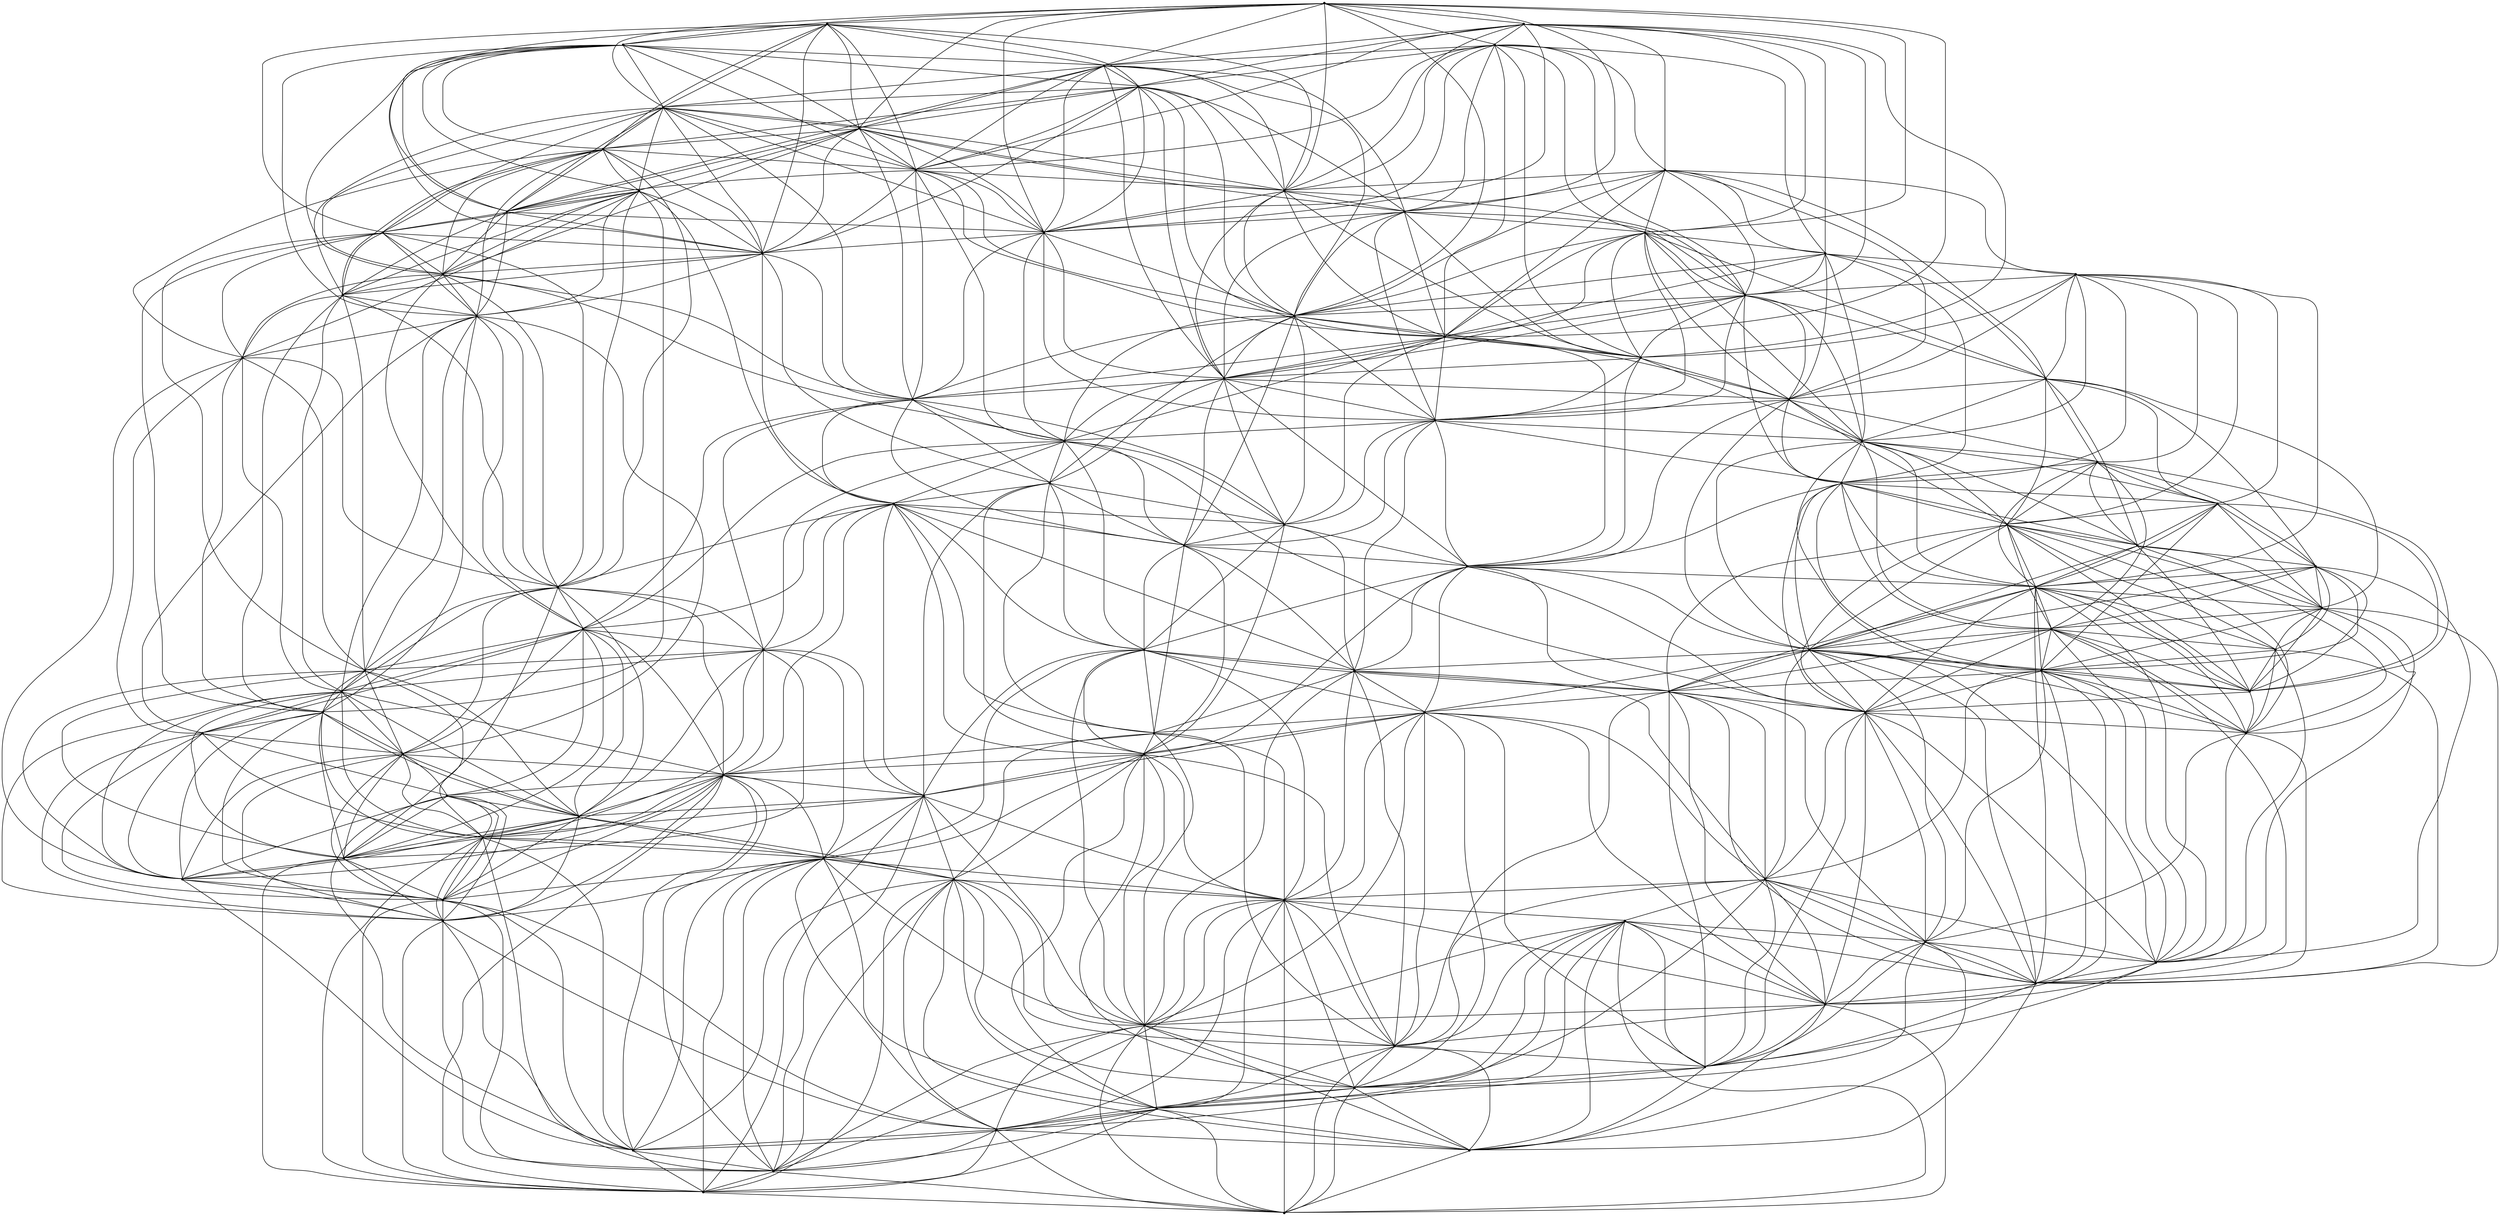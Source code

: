 graph {
  node [shape=point,comment="{\"directed\":false,\"doi\":\"10.4230/LIPIcs.GD.2024.16\",\"figure\":\"7 (2)\"}"]

  v0 [pos="842.4523228783814,529.9255903568454"]
  v1 [pos="751.1515797584682,509.146130703092"]
  v2 [pos="756.8210820563249,634.389645668011"]
  v3 [pos="826.0381823655423,560.9013360073774"]
  v4 [pos="749.0258900221183,615.1853941952547"]
  v5 [pos="793.6078202831806,583.6444174355779"]
  v6 [pos="734.1762062785899,529.06744364367"]
  v7 [pos="833.9025030382952,620.419599575373"]
  v8 [pos="756.7242892431991,538.7428777567459"]
  v9 [pos="688.0960224797965,542.3590216636774"]
  v10 [pos="759.3780149370932,575.1187104481114"]
  v11 [pos="797.1599638949626,637.5746498504078"]
  v12 [pos="763.5907281611857,550.8819311068467"]
  v13 [pos="755.9254623537963,444.67964707881777"]
  v14 [pos="752.2241229866968,438.67433676149926"]
  v15 [pos="814.1739400276448,663.7362668292717"]
  v16 [pos="746.7730086785074,655.0544060055779"]
  v17 [pos="821.5794169772036,697.3209132786277"]
  v18 [pos="817.2699109399854,747.4152356078132"]
  v19 [pos="832.636437779619,708.3034443316014"]
  v20 [pos="732.9848024933758,670.158856310743"]
  v21 [pos="724.6340375186533,734.3738470607514"]
  v22 [pos="708.5626147915789,705.9225990259849"]
  v23 [pos="725.4079984488367,762.6758397492054"]
  v24 [pos="773.8544549091141,761.7970293565616"]
  v25 [pos="714.6246303894432,669.4389337180716"]
  v26 [pos="717.8975248274838,734.9818360912574"]
  v27 [pos="757.3324559133177,759.1770973319292"]
  v28 [pos="695.9935401620444,583.4951938795414"]
  v29 [pos="730.3808723137246,815.7507547854332"]
  v30 [pos="713.3723654201547,791.3840803760037"]
  v31 [pos="703.6615405889899,789.3252149343464"]
  v32 [pos="704.6566877242003,640.1599622643621"]
  v33 [pos="698.8849233741058,629.9526132514991"]
  v34 [pos="696.2864624335666,820.7031075776054"]
  v35 [pos="667.5520340749955,771.627123162888"]
  v36 [pos="684.7816635777887,590.6418386895778"]
  v37 [pos="687.4077250971035,518.9416048987399"]
  v38 [pos="670.4378844521409,790.1557041073106"]
  v39 [pos="672.7902932284336,620.288369315612"]
  v40 [pos="678.888240455349,491.95649260765504"]
  v41 [pos="667.5658343643834,486.91569926735895"]
  v42 [pos="665.6584690218971,509.3256821825323"]
  v43 [pos="675.1011739449556,412.793237178985"]
  v44 [pos="647.1711053107033,464.7129253718373"]
  v45 [pos="693.5360711181542,438.7572458015809"]
  v46 [pos="684.361486103202,437.77613430043186"]
  v47 [pos="665.3572157000992,419.8542389851948"]
  v48 [pos="635.3870572811837,420.1968745810532"]
  v49 [pos="661.6586109525558,713.9065997086238"]
  v50 [pos="639.9618850111483,754.0257692016165"]
  v51 [pos="626.3230017729412,785.8057770473262"]
  v52 [pos="662.8720824816297,779.6940964661608"]
  v53 [pos="653.385178475048,720.2034904383765"]
  v54 [pos="622.7737199723224,662.2770931560572"]
  v55 [pos="627.8157224757566,671.0431982114288"]
  v56 [pos="634.7623557021212,568.7803651983181"]
  v57 [pos="630.5440460473093,611.4807461596474"]
  v58 [pos="632.6946653386824,632.6139680058961"]
  v59 [pos="590.8851941368924,827.3329696592805"]
  v60 [pos="573.4178435201285,826.8258511748552"]
  v61 [pos="605.331235314778,449.40533520236215"]
  v62 [pos="633.3774298864596,481.3967801744453"]
  v63 [pos="634.455505949604,453.06992749007736"]
  v64 [pos="627.1633567221148,437.0382819920371"]
  v65 [pos="609.3145584751751,498.4661238651014"]
  v66 [pos="554.7922225318418,759.7861433891158"]
  v67 [pos="527.497905247533,809.6058851560142"]
  v68 [pos="610.4423664567586,658.8226345933953"]
  v69 [pos="602.8737662708876,572.192034049343"]
  v70 [pos="603.526195620333,489.2979353975551"]
  v71 [pos="601.8372182675139,663.2291483448465"]
  v72 [pos="549.6576245383217,813.0631412629734"]
  v73 [pos="590.213495258947,526.3646979497843"]
  v74 [pos="570.5789268460624,438.54717565707983"]
  v75 [pos="532.0769303005372,448.62329441018176"]
  v76 [pos="513.7525944319502,781.9105145161939"]
  v77 [pos="562.9827260814158,589.4327273282044"]
  v78 [pos="580.8951837277897,602.2019911118084"]
  v79 [pos="570.045421649406,552.3535665682941"]
  v80 [pos="556.893109904776,603.8781016291626"]
  v81 [pos="554.3596438755472,710.590309633483"]
  v82 [pos="546.9997651171916,628.0761604141318"]
  v83 [pos="524.0605520613037,648.6345504878518"]
  v84 [pos="554.6457613960808,536.0759279137544"]
  v85 [pos="528.6215795018805,512.0616805052239"]
  v86 [pos="530.3298581811016,535.4237186091865"]
  v87 [pos="502.59881261431093,521.7923025376178"]
  v88 [pos="528.2497666359548,587.2702255864451"]
  v89 [pos="529.6899572049714,730.2366923187369"]
  v90 [pos="512.566723481652,666.9627255317093"]
  v91 [pos="504.31262412844785,725.9462448653445"]
  v92 [pos="528.7445737861019,613.0573531127934"]
  v93 [pos="477.2947419035698,753.5062525095104"]
  v94 [pos="496.8229145369805,637.2056919059345"]
  v95 [pos="503.0576881354069,642.2064294983384"]
  v96 [pos="483.4245188302022,556.4451022640981"]
  v97 [pos="492.9805832732322,560.9151965677592"]
  v98 [pos="452.3998147954855,612.7465077930398"]
  v99 [pos="472.88577202947357,703.5141041277261"]

  v0 -- v1 [id="-1",pos="842.4523228783814,529.9255903568454 751.1515797584682,509.146130703092 751.1515797584682,509.146130703092 751.1515797584682,509.146130703092"]
  v98 -- v82 [id="-2",pos="452.3998147954855,612.7465077930398 546.9997651171916,628.0761604141318 546.9997651171916,628.0761604141318 546.9997651171916,628.0761604141318"]
  v98 -- v92 [id="-3",pos="452.3998147954855,612.7465077930398 528.7445737861019,613.0573531127934 528.7445737861019,613.0573531127934 528.7445737861019,613.0573531127934"]
  v98 -- v94 [id="-4",pos="452.3998147954855,612.7465077930398 496.8229145369805,637.2056919059345 496.8229145369805,637.2056919059345 496.8229145369805,637.2056919059345"]
  v98 -- v93 [id="-5",pos="452.3998147954855,612.7465077930398 477.2947419035698,753.5062525095104 477.2947419035698,753.5062525095104 477.2947419035698,753.5062525095104"]
  v98 -- v91 [id="-6",pos="452.3998147954855,612.7465077930398 504.31262412844785,725.9462448653445 504.31262412844785,725.9462448653445 504.31262412844785,725.9462448653445"]
  v98 -- v86 [id="-7",pos="452.3998147954855,612.7465077930398 530.3298581811016,535.4237186091865 530.3298581811016,535.4237186091865 530.3298581811016,535.4237186091865"]
  v98 -- v88 [id="-8",pos="452.3998147954855,612.7465077930398 528.2497666359548,587.2702255864451 528.2497666359548,587.2702255864451 528.2497666359548,587.2702255864451"]
  v98 -- v90 [id="-9",pos="452.3998147954855,612.7465077930398 512.566723481652,666.9627255317093 512.566723481652,666.9627255317093 512.566723481652,666.9627255317093"]
  v98 -- v77 [id="-10",pos="452.3998147954855,612.7465077930398 562.9827260814158,589.4327273282044 562.9827260814158,589.4327273282044 562.9827260814158,589.4327273282044"]
  v98 -- v96 [id="-11",pos="452.3998147954855,612.7465077930398 483.4245188302022,556.4451022640981 483.4245188302022,556.4451022640981 483.4245188302022,556.4451022640981"]
  v98 -- v80 [id="-12",pos="452.3998147954855,612.7465077930398 556.893109904776,603.8781016291626 556.893109904776,603.8781016291626 556.893109904776,603.8781016291626"]
  v98 -- v97 [id="-13",pos="452.3998147954855,612.7465077930398 492.9805832732322,560.9151965677592 492.9805832732322,560.9151965677592 492.9805832732322,560.9151965677592"]
  v94 -- v95 [id="-15",pos="496.8229145369805,637.2056919059345 503.0576881354069,642.2064294983384 503.0576881354069,642.2064294983384 503.0576881354069,642.2064294983384"]
  v96 -- v87 [id="-17",pos="483.4245188302022,556.4451022640981 502.59881261431093,521.7923025376178 502.59881261431093,521.7923025376178 502.59881261431093,521.7923025376178"]
  v94 -- v83 [id="-19",pos="496.8229145369805,637.2056919059345 524.0605520613037,648.6345504878518 524.0605520613037,648.6345504878518 524.0605520613037,648.6345504878518"]
  v98 -- v99 [id="-20",pos="452.3998147954855,612.7465077930398 472.88577202947357,703.5141041277261 472.88577202947357,703.5141041277261 472.88577202947357,703.5141041277261"]
  v99 -- v93 [id="-21",pos="472.88577202947357,703.5141041277261 477.2947419035698,753.5062525095104 477.2947419035698,753.5062525095104 477.2947419035698,753.5062525095104"]
  v99 -- v76 [id="-22",pos="472.88577202947357,703.5141041277261 513.7525944319502,781.9105145161939 513.7525944319502,781.9105145161939 513.7525944319502,781.9105145161939"]
  v76 -- v67 [id="-23",pos="513.7525944319502,781.9105145161939 527.497905247533,809.6058851560142 527.497905247533,809.6058851560142 527.497905247533,809.6058851560142"]
  v99 -- v81 [id="-24",pos="472.88577202947357,703.5141041277261 554.3596438755472,710.590309633483 554.3596438755472,710.590309633483 554.3596438755472,710.590309633483"]
  v99 -- v83 [id="-25",pos="472.88577202947357,703.5141041277261 524.0605520613037,648.6345504878518 524.0605520613037,648.6345504878518 524.0605520613037,648.6345504878518"]
  v99 -- v89 [id="-27",pos="472.88577202947357,703.5141041277261 529.6899572049714,730.2366923187369 529.6899572049714,730.2366923187369 529.6899572049714,730.2366923187369"]
  v99 -- v90 [id="-28",pos="472.88577202947357,703.5141041277261 512.566723481652,666.9627255317093 512.566723481652,666.9627255317093 512.566723481652,666.9627255317093"]
  v99 -- v95 [id="-29",pos="472.88577202947357,703.5141041277261 503.0576881354069,642.2064294983384 503.0576881354069,642.2064294983384 503.0576881354069,642.2064294983384"]
  v99 -- v92 [id="-30",pos="472.88577202947357,703.5141041277261 528.7445737861019,613.0573531127934 528.7445737861019,613.0573531127934 528.7445737861019,613.0573531127934"]
  v95 -- v88 [id="-32",pos="503.0576881354069,642.2064294983384 528.2497666359548,587.2702255864451 528.2497666359548,587.2702255864451 528.2497666359548,587.2702255864451"]
  v83 -- v82 [id="-34",pos="524.0605520613037,648.6345504878518 546.9997651171916,628.0761604141318 546.9997651171916,628.0761604141318 546.9997651171916,628.0761604141318"]
  v99 -- v91 [id="-35",pos="472.88577202947357,703.5141041277261 504.31262412844785,725.9462448653445 504.31262412844785,725.9462448653445 504.31262412844785,725.9462448653445"]
  v99 -- v94 [id="-37",pos="472.88577202947357,703.5141041277261 496.8229145369805,637.2056919059345 496.8229145369805,637.2056919059345 496.8229145369805,637.2056919059345"]
  v91 -- v66 [id="-39",pos="504.31262412844785,725.9462448653445 554.7922225318418,759.7861433891158 554.7922225318418,759.7861433891158 554.7922225318418,759.7861433891158"]
  v99 -- v72 [id="-40",pos="472.88577202947357,703.5141041277261 549.6576245383217,813.0631412629734 549.6576245383217,813.0631412629734 549.6576245383217,813.0631412629734"]
  v93 -- v94 [id="-41",pos="477.2947419035698,753.5062525095104 496.8229145369805,637.2056919059345 496.8229145369805,637.2056919059345 496.8229145369805,637.2056919059345"]
  v93 -- v89 [id="-42",pos="477.2947419035698,753.5062525095104 529.6899572049714,730.2366923187369 529.6899572049714,730.2366923187369 529.6899572049714,730.2366923187369"]
  v93 -- v59 [id="-44",pos="477.2947419035698,753.5062525095104 590.8851941368924,827.3329696592805 590.8851941368924,827.3329696592805 590.8851941368924,827.3329696592805"]
  v93 -- v76 [id="-45",pos="477.2947419035698,753.5062525095104 513.7525944319502,781.9105145161939 513.7525944319502,781.9105145161939 513.7525944319502,781.9105145161939"]
  v76 -- v60 [id="-46",pos="513.7525944319502,781.9105145161939 573.4178435201285,826.8258511748552 573.4178435201285,826.8258511748552 573.4178435201285,826.8258511748552"]
  v93 -- v66 [id="-47",pos="477.2947419035698,753.5062525095104 554.7922225318418,759.7861433891158 554.7922225318418,759.7861433891158 554.7922225318418,759.7861433891158"]
  v93 -- v90 [id="-48",pos="477.2947419035698,753.5062525095104 512.566723481652,666.9627255317093 512.566723481652,666.9627255317093 512.566723481652,666.9627255317093"]
  v93 -- v81 [id="-49",pos="477.2947419035698,753.5062525095104 554.3596438755472,710.590309633483 554.3596438755472,710.590309633483 554.3596438755472,710.590309633483"]
  v93 -- v83 [id="-50",pos="477.2947419035698,753.5062525095104 524.0605520613037,648.6345504878518 524.0605520613037,648.6345504878518 524.0605520613037,648.6345504878518"]
  v93 -- v91 [id="-52",pos="477.2947419035698,753.5062525095104 504.31262412844785,725.9462448653445 504.31262412844785,725.9462448653445 504.31262412844785,725.9462448653445"]
  v93 -- v95 [id="-53",pos="477.2947419035698,753.5062525095104 503.0576881354069,642.2064294983384 503.0576881354069,642.2064294983384 503.0576881354069,642.2064294983384"]
  v93 -- v67 [id="-54",pos="477.2947419035698,753.5062525095104 527.497905247533,809.6058851560142 527.497905247533,809.6058851560142 527.497905247533,809.6058851560142"]
  v76 -- v72 [id="-57",pos="513.7525944319502,781.9105145161939 549.6576245383217,813.0631412629734 549.6576245383217,813.0631412629734 549.6576245383217,813.0631412629734"]
  v96 -- v97 [id="-58",pos="483.4245188302022,556.4451022640981 492.9805832732322,560.9151965677592 492.9805832732322,560.9151965677592 492.9805832732322,560.9151965677592"]
  v96 -- v94 [id="-59",pos="483.4245188302022,556.4451022640981 496.8229145369805,637.2056919059345 496.8229145369805,637.2056919059345 496.8229145369805,637.2056919059345"]
  v96 -- v83 [id="-60",pos="483.4245188302022,556.4451022640981 524.0605520613037,648.6345504878518 524.0605520613037,648.6345504878518 524.0605520613037,648.6345504878518"]
  v96 -- v82 [id="-61",pos="483.4245188302022,556.4451022640981 546.9997651171916,628.0761604141318 546.9997651171916,628.0761604141318 546.9997651171916,628.0761604141318"]
  v97 -- v77 [id="-63",pos="492.9805832732322,560.9151965677592 562.9827260814158,589.4327273282044 562.9827260814158,589.4327273282044 562.9827260814158,589.4327273282044"]
  v97 -- v88 [id="-65",pos="492.9805832732322,560.9151965677592 528.2497666359548,587.2702255864451 528.2497666359548,587.2702255864451 528.2497666359548,587.2702255864451"]
  v88 -- v80 [id="-66",pos="528.2497666359548,587.2702255864451 556.893109904776,603.8781016291626 556.893109904776,603.8781016291626 556.893109904776,603.8781016291626"]
  v96 -- v85 [id="-67",pos="483.4245188302022,556.4451022640981 528.6215795018805,512.0616805052239 528.6215795018805,512.0616805052239 528.6215795018805,512.0616805052239"]
  v96 -- v79 [id="-68",pos="483.4245188302022,556.4451022640981 570.045421649406,552.3535665682941 570.045421649406,552.3535665682941 570.045421649406,552.3535665682941"]
  v96 -- v92 [id="-70",pos="483.4245188302022,556.4451022640981 528.7445737861019,613.0573531127934 528.7445737861019,613.0573531127934 528.7445737861019,613.0573531127934"]
  v96 -- v86 [id="-72",pos="483.4245188302022,556.4451022640981 530.3298581811016,535.4237186091865 530.3298581811016,535.4237186091865 530.3298581811016,535.4237186091865"]
  v96 -- v84 [id="-73",pos="483.4245188302022,556.4451022640981 554.6457613960808,536.0759279137544 554.6457613960808,536.0759279137544 554.6457613960808,536.0759279137544"]
  v96 -- v95 [id="-74",pos="483.4245188302022,556.4451022640981 503.0576881354069,642.2064294983384 503.0576881354069,642.2064294983384 503.0576881354069,642.2064294983384"]
  v97 -- v82 [id="-77",pos="492.9805832732322,560.9151965677592 546.9997651171916,628.0761604141318 546.9997651171916,628.0761604141318 546.9997651171916,628.0761604141318"]
  v97 -- v94 [id="-78",pos="492.9805832732322,560.9151965677592 496.8229145369805,637.2056919059345 496.8229145369805,637.2056919059345 496.8229145369805,637.2056919059345"]
  v97 -- v87 [id="-82",pos="492.9805832732322,560.9151965677592 502.59881261431093,521.7923025376178 502.59881261431093,521.7923025376178 502.59881261431093,521.7923025376178"]
  v97 -- v83 [id="-83",pos="492.9805832732322,560.9151965677592 524.0605520613037,648.6345504878518 524.0605520613037,648.6345504878518 524.0605520613037,648.6345504878518"]
  v97 -- v92 [id="-85",pos="492.9805832732322,560.9151965677592 528.7445737861019,613.0573531127934 528.7445737861019,613.0573531127934 528.7445737861019,613.0573531127934"]
  v97 -- v84 [id="-86",pos="492.9805832732322,560.9151965677592 554.6457613960808,536.0759279137544 554.6457613960808,536.0759279137544 554.6457613960808,536.0759279137544"]
  v97 -- v85 [id="-87",pos="492.9805832732322,560.9151965677592 528.6215795018805,512.0616805052239 528.6215795018805,512.0616805052239 528.6215795018805,512.0616805052239"]
  v97 -- v95 [id="-89",pos="492.9805832732322,560.9151965677592 503.0576881354069,642.2064294983384 503.0576881354069,642.2064294983384 503.0576881354069,642.2064294983384"]
  v97 -- v79 [id="-90",pos="492.9805832732322,560.9151965677592 570.045421649406,552.3535665682941 570.045421649406,552.3535665682941 570.045421649406,552.3535665682941"]
  v97 -- v86 [id="-92",pos="492.9805832732322,560.9151965677592 530.3298581811016,535.4237186091865 530.3298581811016,535.4237186091865 530.3298581811016,535.4237186091865"]
  v94 -- v80 [id="-97",pos="496.8229145369805,637.2056919059345 556.893109904776,603.8781016291626 556.893109904776,603.8781016291626 556.893109904776,603.8781016291626"]
  v95 -- v81 [id="-100",pos="503.0576881354069,642.2064294983384 554.3596438755472,710.590309633483 554.3596438755472,710.590309633483 554.3596438755472,710.590309633483"]
  v94 -- v92 [id="-101",pos="496.8229145369805,637.2056919059345 528.7445737861019,613.0573531127934 528.7445737861019,613.0573531127934 528.7445737861019,613.0573531127934"]
  v92 -- v77 [id="-102",pos="528.7445737861019,613.0573531127934 562.9827260814158,589.4327273282044 562.9827260814158,589.4327273282044 562.9827260814158,589.4327273282044"]
  v94 -- v78 [id="-103",pos="496.8229145369805,637.2056919059345 580.8951837277897,602.2019911118084 580.8951837277897,602.2019911118084 580.8951837277897,602.2019911118084"]
  v94 -- v89 [id="-104",pos="496.8229145369805,637.2056919059345 529.6899572049714,730.2366923187369 529.6899572049714,730.2366923187369 529.6899572049714,730.2366923187369"]
  v95 -- v83 [id="-106",pos="503.0576881354069,642.2064294983384 524.0605520613037,648.6345504878518 524.0605520613037,648.6345504878518 524.0605520613037,648.6345504878518"]
  v94 -- v91 [id="-108",pos="496.8229145369805,637.2056919059345 504.31262412844785,725.9462448653445 504.31262412844785,725.9462448653445 504.31262412844785,725.9462448653445"]
  v94 -- v90 [id="-109",pos="496.8229145369805,637.2056919059345 512.566723481652,666.9627255317093 512.566723481652,666.9627255317093 512.566723481652,666.9627255317093"]
  v94 -- v88 [id="-110",pos="496.8229145369805,637.2056919059345 528.2497666359548,587.2702255864451 528.2497666359548,587.2702255864451 528.2497666359548,587.2702255864451"]
  v94 -- v82 [id="-112",pos="496.8229145369805,637.2056919059345 546.9997651171916,628.0761604141318 546.9997651171916,628.0761604141318 546.9997651171916,628.0761604141318"]
  v87 -- v85 [id="-113",pos="502.59881261431093,521.7923025376178 528.6215795018805,512.0616805052239 528.6215795018805,512.0616805052239 528.6215795018805,512.0616805052239"]
  v87 -- v88 [id="-116",pos="502.59881261431093,521.7923025376178 528.2497666359548,587.2702255864451 528.2497666359548,587.2702255864451 528.2497666359548,587.2702255864451"]
  v87 -- v92 [id="-117",pos="502.59881261431093,521.7923025376178 528.7445737861019,613.0573531127934 528.7445737861019,613.0573531127934 528.7445737861019,613.0573531127934"]
  v87 -- v74 [id="-118",pos="502.59881261431093,521.7923025376178 570.5789268460624,438.54717565707983 570.5789268460624,438.54717565707983 570.5789268460624,438.54717565707983"]
  v87 -- v86 [id="-119",pos="502.59881261431093,521.7923025376178 530.3298581811016,535.4237186091865 530.3298581811016,535.4237186091865 530.3298581811016,535.4237186091865"]
  v86 -- v79 [id="-121",pos="530.3298581811016,535.4237186091865 570.045421649406,552.3535665682941 570.045421649406,552.3535665682941 570.045421649406,552.3535665682941"]
  v87 -- v75 [id="-123",pos="502.59881261431093,521.7923025376178 532.0769303005372,448.62329441018176 532.0769303005372,448.62329441018176 532.0769303005372,448.62329441018176"]
  v87 -- v73 [id="-124",pos="502.59881261431093,521.7923025376178 590.213495258947,526.3646979497843 590.213495258947,526.3646979497843 590.213495258947,526.3646979497843"]
  v85 -- v70 [id="-126",pos="528.6215795018805,512.0616805052239 603.526195620333,489.2979353975551 603.526195620333,489.2979353975551 603.526195620333,489.2979353975551"]
  v87 -- v80 [id="-127",pos="502.59881261431093,521.7923025376178 556.893109904776,603.8781016291626 556.893109904776,603.8781016291626 556.893109904776,603.8781016291626"]
  v87 -- v84 [id="-128",pos="502.59881261431093,521.7923025376178 554.6457613960808,536.0759279137544 554.6457613960808,536.0759279137544 554.6457613960808,536.0759279137544"]
  v87 -- v77 [id="-130",pos="502.59881261431093,521.7923025376178 562.9827260814158,589.4327273282044 562.9827260814158,589.4327273282044 562.9827260814158,589.4327273282044"]
  v95 -- v76 [id="-136",pos="503.0576881354069,642.2064294983384 513.7525944319502,781.9105145161939 513.7525944319502,781.9105145161939 513.7525944319502,781.9105145161939"]
  v95 -- v91 [id="-137",pos="503.0576881354069,642.2064294983384 504.31262412844785,725.9462448653445 504.31262412844785,725.9462448653445 504.31262412844785,725.9462448653445"]
  v95 -- v82 [id="-138",pos="503.0576881354069,642.2064294983384 546.9997651171916,628.0761604141318 546.9997651171916,628.0761604141318 546.9997651171916,628.0761604141318"]
  v95 -- v92 [id="-143",pos="503.0576881354069,642.2064294983384 528.7445737861019,613.0573531127934 528.7445737861019,613.0573531127934 528.7445737861019,613.0573531127934"]
  v95 -- v77 [id="-144",pos="503.0576881354069,642.2064294983384 562.9827260814158,589.4327273282044 562.9827260814158,589.4327273282044 562.9827260814158,589.4327273282044"]
  v95 -- v90 [id="-146",pos="503.0576881354069,642.2064294983384 512.566723481652,666.9627255317093 512.566723481652,666.9627255317093 512.566723481652,666.9627255317093"]
  v90 -- v89 [id="-147",pos="512.566723481652,666.9627255317093 529.6899572049714,730.2366923187369 529.6899572049714,730.2366923187369 529.6899572049714,730.2366923187369"]
  v95 -- v80 [id="-148",pos="503.0576881354069,642.2064294983384 556.893109904776,603.8781016291626 556.893109904776,603.8781016291626 556.893109904776,603.8781016291626"]
  v95 -- v78 [id="-149",pos="503.0576881354069,642.2064294983384 580.8951837277897,602.2019911118084 580.8951837277897,602.2019911118084 580.8951837277897,602.2019911118084"]
  v91 -- v67 [id="-152",pos="504.31262412844785,725.9462448653445 527.497905247533,809.6058851560142 527.497905247533,809.6058851560142 527.497905247533,809.6058851560142"]
  v91 -- v83 [id="-153",pos="504.31262412844785,725.9462448653445 524.0605520613037,648.6345504878518 524.0605520613037,648.6345504878518 524.0605520613037,648.6345504878518"]
  v91 -- v60 [id="-154",pos="504.31262412844785,725.9462448653445 573.4178435201285,826.8258511748552 573.4178435201285,826.8258511748552 573.4178435201285,826.8258511748552"]
  v91 -- v90 [id="-156",pos="504.31262412844785,725.9462448653445 512.566723481652,666.9627255317093 512.566723481652,666.9627255317093 512.566723481652,666.9627255317093"]
  v91 -- v82 [id="-157",pos="504.31262412844785,725.9462448653445 546.9997651171916,628.0761604141318 546.9997651171916,628.0761604141318 546.9997651171916,628.0761604141318"]
  v91 -- v89 [id="-158",pos="504.31262412844785,725.9462448653445 529.6899572049714,730.2366923187369 529.6899572049714,730.2366923187369 529.6899572049714,730.2366923187369"]
  v91 -- v81 [id="-159",pos="504.31262412844785,725.9462448653445 554.3596438755472,710.590309633483 554.3596438755472,710.590309633483 554.3596438755472,710.590309633483"]
  v91 -- v71 [id="-163",pos="504.31262412844785,725.9462448653445 601.8372182675139,663.2291483448465 601.8372182675139,663.2291483448465 601.8372182675139,663.2291483448465"]
  v91 -- v92 [id="-164",pos="504.31262412844785,725.9462448653445 528.7445737861019,613.0573531127934 528.7445737861019,613.0573531127934 528.7445737861019,613.0573531127934"]
  v91 -- v76 [id="-166",pos="504.31262412844785,725.9462448653445 513.7525944319502,781.9105145161939 513.7525944319502,781.9105145161939 513.7525944319502,781.9105145161939"]
  v91 -- v72 [id="-167",pos="504.31262412844785,725.9462448653445 549.6576245383217,813.0631412629734 549.6576245383217,813.0631412629734 549.6576245383217,813.0631412629734"]
  v90 -- v83 [id="-170",pos="512.566723481652,666.9627255317093 524.0605520613037,648.6345504878518 524.0605520613037,648.6345504878518 524.0605520613037,648.6345504878518"]
  v90 -- v92 [id="-171",pos="512.566723481652,666.9627255317093 528.7445737861019,613.0573531127934 528.7445737861019,613.0573531127934 528.7445737861019,613.0573531127934"]
  v90 -- v81 [id="-173",pos="512.566723481652,666.9627255317093 554.3596438755472,710.590309633483 554.3596438755472,710.590309633483 554.3596438755472,710.590309633483"]
  v90 -- v67 [id="-175",pos="512.566723481652,666.9627255317093 527.497905247533,809.6058851560142 527.497905247533,809.6058851560142 527.497905247533,809.6058851560142"]
  v90 -- v76 [id="-176",pos="512.566723481652,666.9627255317093 513.7525944319502,781.9105145161939 513.7525944319502,781.9105145161939 513.7525944319502,781.9105145161939"]
  v83 -- v77 [id="-179",pos="524.0605520613037,648.6345504878518 562.9827260814158,589.4327273282044 562.9827260814158,589.4327273282044 562.9827260814158,589.4327273282044"]
  v90 -- v71 [id="-180",pos="512.566723481652,666.9627255317093 601.8372182675139,663.2291483448465 601.8372182675139,663.2291483448465 601.8372182675139,663.2291483448465"]
  v83 -- v80 [id="-183",pos="524.0605520613037,648.6345504878518 556.893109904776,603.8781016291626 556.893109904776,603.8781016291626 556.893109904776,603.8781016291626"]
  v90 -- v66 [id="-184",pos="512.566723481652,666.9627255317093 554.7922225318418,759.7861433891158 554.7922225318418,759.7861433891158 554.7922225318418,759.7861433891158"]
  v90 -- v82 [id="-185",pos="512.566723481652,666.9627255317093 546.9997651171916,628.0761604141318 546.9997651171916,628.0761604141318 546.9997651171916,628.0761604141318"]
  v90 -- v88 [id="-186",pos="512.566723481652,666.9627255317093 528.2497666359548,587.2702255864451 528.2497666359548,587.2702255864451 528.2497666359548,587.2702255864451"]
  v76 -- v81 [id="-190",pos="513.7525944319502,781.9105145161939 554.3596438755472,710.590309633483 554.3596438755472,710.590309633483 554.3596438755472,710.590309633483"]
  v76 -- v50 [id="-191",pos="513.7525944319502,781.9105145161939 639.9618850111483,754.0257692016165 639.9618850111483,754.0257692016165 639.9618850111483,754.0257692016165"]
  v76 -- v89 [id="-192",pos="513.7525944319502,781.9105145161939 529.6899572049714,730.2366923187369 529.6899572049714,730.2366923187369 529.6899572049714,730.2366923187369"]
  v76 -- v66 [id="-193",pos="513.7525944319502,781.9105145161939 554.7922225318418,759.7861433891158 554.7922225318418,759.7861433891158 554.7922225318418,759.7861433891158"]
  v76 -- v83 [id="-197",pos="513.7525944319502,781.9105145161939 524.0605520613037,648.6345504878518 524.0605520613037,648.6345504878518 524.0605520613037,648.6345504878518"]
  v76 -- v51 [id="-198",pos="513.7525944319502,781.9105145161939 626.3230017729412,785.8057770473262 626.3230017729412,785.8057770473262 626.3230017729412,785.8057770473262"]
  v76 -- v59 [id="-201",pos="513.7525944319502,781.9105145161939 590.8851941368924,827.3329696592805 590.8851941368924,827.3329696592805 590.8851941368924,827.3329696592805"]
  v83 -- v68 [id="-203",pos="524.0605520613037,648.6345504878518 610.4423664567586,658.8226345933953 610.4423664567586,658.8226345933953 610.4423664567586,658.8226345933953"]
  v83 -- v89 [id="-205",pos="524.0605520613037,648.6345504878518 529.6899572049714,730.2366923187369 529.6899572049714,730.2366923187369 529.6899572049714,730.2366923187369"]
  v82 -- v78 [id="-207",pos="546.9997651171916,628.0761604141318 580.8951837277897,602.2019911118084 580.8951837277897,602.2019911118084 580.8951837277897,602.2019911118084"]
  v83 -- v81 [id="-208",pos="524.0605520613037,648.6345504878518 554.3596438755472,710.590309633483 554.3596438755472,710.590309633483 554.3596438755472,710.590309633483"]
  v83 -- v92 [id="-209",pos="524.0605520613037,648.6345504878518 528.7445737861019,613.0573531127934 528.7445737861019,613.0573531127934 528.7445737861019,613.0573531127934"]
  v92 -- v88 [id="-210",pos="528.7445737861019,613.0573531127934 528.2497666359548,587.2702255864451 528.2497666359548,587.2702255864451 528.2497666359548,587.2702255864451"]
  v83 -- v71 [id="-222",pos="524.0605520613037,648.6345504878518 601.8372182675139,663.2291483448465 601.8372182675139,663.2291483448465 601.8372182675139,663.2291483448465"]
  v67 -- v51 [id="-230",pos="527.497905247533,809.6058851560142 626.3230017729412,785.8057770473262 626.3230017729412,785.8057770473262 626.3230017729412,785.8057770473262"]
  v51 -- v52 [id="-231",pos="626.3230017729412,785.8057770473262 662.8720824816297,779.6940964661608 662.8720824816297,779.6940964661608 662.8720824816297,779.6940964661608"]
  v67 -- v66 [id="-232",pos="527.497905247533,809.6058851560142 554.7922225318418,759.7861433891158 554.7922225318418,759.7861433891158 554.7922225318418,759.7861433891158"]
  v67 -- v59 [id="-233",pos="527.497905247533,809.6058851560142 590.8851941368924,827.3329696592805 590.8851941368924,827.3329696592805 590.8851941368924,827.3329696592805"]
  v67 -- v55 [id="-234",pos="527.497905247533,809.6058851560142 627.8157224757566,671.0431982114288 627.8157224757566,671.0431982114288 627.8157224757566,671.0431982114288"]
  v55 -- v36 [id="-235",pos="627.8157224757566,671.0431982114288 684.7816635777887,590.6418386895778 684.7816635777887,590.6418386895778 684.7816635777887,590.6418386895778"]
  v67 -- v81 [id="-236",pos="527.497905247533,809.6058851560142 554.3596438755472,710.590309633483 554.3596438755472,710.590309633483 554.3596438755472,710.590309633483"]
  v67 -- v72 [id="-239",pos="527.497905247533,809.6058851560142 549.6576245383217,813.0631412629734 549.6576245383217,813.0631412629734 549.6576245383217,813.0631412629734"]
  v67 -- v38 [id="-241",pos="527.497905247533,809.6058851560142 670.4378844521409,790.1557041073106 670.4378844521409,790.1557041073106 670.4378844521409,790.1557041073106"]
  v67 -- v50 [id="-242",pos="527.497905247533,809.6058851560142 639.9618850111483,754.0257692016165 639.9618850111483,754.0257692016165 639.9618850111483,754.0257692016165"]
  v67 -- v89 [id="-243",pos="527.497905247533,809.6058851560142 529.6899572049714,730.2366923187369 529.6899572049714,730.2366923187369 529.6899572049714,730.2366923187369"]
  v67 -- v60 [id="-244",pos="527.497905247533,809.6058851560142 573.4178435201285,826.8258511748552 573.4178435201285,826.8258511748552 573.4178435201285,826.8258511748552"]
  v66 -- v68 [id="-247",pos="554.7922225318418,759.7861433891158 610.4423664567586,658.8226345933953 610.4423664567586,658.8226345933953 610.4423664567586,658.8226345933953"]
  v68 -- v37 [id="-248",pos="610.4423664567586,658.8226345933953 687.4077250971035,518.9416048987399 687.4077250971035,518.9416048987399 687.4077250971035,518.9416048987399"]
  v88 -- v84 [id="-254",pos="528.2497666359548,587.2702255864451 554.6457613960808,536.0759279137544 554.6457613960808,536.0759279137544 554.6457613960808,536.0759279137544"]
  v88 -- v77 [id="-256",pos="528.2497666359548,587.2702255864451 562.9827260814158,589.4327273282044 562.9827260814158,589.4327273282044 562.9827260814158,589.4327273282044"]
  v88 -- v69 [id="-257",pos="528.2497666359548,587.2702255864451 602.8737662708876,572.192034049343 602.8737662708876,572.192034049343 602.8737662708876,572.192034049343"]
  v88 -- v86 [id="-258",pos="528.2497666359548,587.2702255864451 530.3298581811016,535.4237186091865 530.3298581811016,535.4237186091865 530.3298581811016,535.4237186091865"]
  v86 -- v85 [id="-263",pos="530.3298581811016,535.4237186091865 528.6215795018805,512.0616805052239 528.6215795018805,512.0616805052239 528.6215795018805,512.0616805052239"]
  v88 -- v78 [id="-267",pos="528.2497666359548,587.2702255864451 580.8951837277897,602.2019911118084 580.8951837277897,602.2019911118084 580.8951837277897,602.2019911118084"]
  v88 -- v79 [id="-269",pos="528.2497666359548,587.2702255864451 570.045421649406,552.3535665682941 570.045421649406,552.3535665682941 570.045421649406,552.3535665682941"]
  v88 -- v82 [id="-271",pos="528.2497666359548,587.2702255864451 546.9997651171916,628.0761604141318 546.9997651171916,628.0761604141318 546.9997651171916,628.0761604141318"]
  v85 -- v74 [id="-276",pos="528.6215795018805,512.0616805052239 570.5789268460624,438.54717565707983 570.5789268460624,438.54717565707983 570.5789268460624,438.54717565707983"]
  v85 -- v80 [id="-277",pos="528.6215795018805,512.0616805052239 556.893109904776,603.8781016291626 556.893109904776,603.8781016291626 556.893109904776,603.8781016291626"]
  v85 -- v84 [id="-278",pos="528.6215795018805,512.0616805052239 554.6457613960808,536.0759279137544 554.6457613960808,536.0759279137544 554.6457613960808,536.0759279137544"]
  v85 -- v73 [id="-279",pos="528.6215795018805,512.0616805052239 590.213495258947,526.3646979497843 590.213495258947,526.3646979497843 590.213495258947,526.3646979497843"]
  v85 -- v75 [id="-280",pos="528.6215795018805,512.0616805052239 532.0769303005372,448.62329441018176 532.0769303005372,448.62329441018176 532.0769303005372,448.62329441018176"]
  v85 -- v65 [id="-281",pos="528.6215795018805,512.0616805052239 609.3145584751751,498.4661238651014 609.3145584751751,498.4661238651014 609.3145584751751,498.4661238651014"]
  v84 -- v69 [id="-285",pos="554.6457613960808,536.0759279137544 602.8737662708876,572.192034049343 602.8737662708876,572.192034049343 602.8737662708876,572.192034049343"]
  v85 -- v77 [id="-286",pos="528.6215795018805,512.0616805052239 562.9827260814158,589.4327273282044 562.9827260814158,589.4327273282044 562.9827260814158,589.4327273282044"]
  v84 -- v79 [id="-289",pos="554.6457613960808,536.0759279137544 570.045421649406,552.3535665682941 570.045421649406,552.3535665682941 570.045421649406,552.3535665682941"]
  v92 -- v82 [id="-291",pos="528.7445737861019,613.0573531127934 546.9997651171916,628.0761604141318 546.9997651171916,628.0761604141318 546.9997651171916,628.0761604141318"]
  v82 -- v71 [id="-292",pos="546.9997651171916,628.0761604141318 601.8372182675139,663.2291483448465 601.8372182675139,663.2291483448465 601.8372182675139,663.2291483448465"]
  v92 -- v84 [id="-295",pos="528.7445737861019,613.0573531127934 554.6457613960808,536.0759279137544 554.6457613960808,536.0759279137544 554.6457613960808,536.0759279137544"]
  v92 -- v78 [id="-306",pos="528.7445737861019,613.0573531127934 580.8951837277897,602.2019911118084 580.8951837277897,602.2019911118084 580.8951837277897,602.2019911118084"]
  v92 -- v80 [id="-307",pos="528.7445737861019,613.0573531127934 556.893109904776,603.8781016291626 556.893109904776,603.8781016291626 556.893109904776,603.8781016291626"]
  v92 -- v79 [id="-308",pos="528.7445737861019,613.0573531127934 570.045421649406,552.3535665682941 570.045421649406,552.3535665682941 570.045421649406,552.3535665682941"]
  v89 -- v59 [id="-314",pos="529.6899572049714,730.2366923187369 590.8851941368924,827.3329696592805 590.8851941368924,827.3329696592805 590.8851941368924,827.3329696592805"]
  v89 -- v81 [id="-315",pos="529.6899572049714,730.2366923187369 554.3596438755472,710.590309633483 554.3596438755472,710.590309633483 554.3596438755472,710.590309633483"]
  v81 -- v71 [id="-319",pos="554.3596438755472,710.590309633483 601.8372182675139,663.2291483448465 601.8372182675139,663.2291483448465 601.8372182675139,663.2291483448465"]
  v89 -- v66 [id="-320",pos="529.6899572049714,730.2366923187369 554.7922225318418,759.7861433891158 554.7922225318418,759.7861433891158 554.7922225318418,759.7861433891158"]
  v89 -- v60 [id="-322",pos="529.6899572049714,730.2366923187369 573.4178435201285,826.8258511748552 573.4178435201285,826.8258511748552 573.4178435201285,826.8258511748552"]
  v89 -- v82 [id="-323",pos="529.6899572049714,730.2366923187369 546.9997651171916,628.0761604141318 546.9997651171916,628.0761604141318 546.9997651171916,628.0761604141318"]
  v89 -- v72 [id="-328",pos="529.6899572049714,730.2366923187369 549.6576245383217,813.0631412629734 549.6576245383217,813.0631412629734 549.6576245383217,813.0631412629734"]
  v86 -- v70 [id="-333",pos="530.3298581811016,535.4237186091865 603.526195620333,489.2979353975551 603.526195620333,489.2979353975551 603.526195620333,489.2979353975551"]
  v86 -- v69 [id="-334",pos="530.3298581811016,535.4237186091865 602.8737662708876,572.192034049343 602.8737662708876,572.192034049343 602.8737662708876,572.192034049343"]
  v86 -- v77 [id="-338",pos="530.3298581811016,535.4237186091865 562.9827260814158,589.4327273282044 562.9827260814158,589.4327273282044 562.9827260814158,589.4327273282044"]
  v86 -- v73 [id="-339",pos="530.3298581811016,535.4237186091865 590.213495258947,526.3646979497843 590.213495258947,526.3646979497843 590.213495258947,526.3646979497843"]
  v86 -- v80 [id="-340",pos="530.3298581811016,535.4237186091865 556.893109904776,603.8781016291626 556.893109904776,603.8781016291626 556.893109904776,603.8781016291626"]
  v86 -- v84 [id="-342",pos="530.3298581811016,535.4237186091865 554.6457613960808,536.0759279137544 554.6457613960808,536.0759279137544 554.6457613960808,536.0759279137544"]
  v86 -- v78 [id="-343",pos="530.3298581811016,535.4237186091865 580.8951837277897,602.2019911118084 580.8951837277897,602.2019911118084 580.8951837277897,602.2019911118084"]
  v86 -- v74 [id="-347",pos="530.3298581811016,535.4237186091865 570.5789268460624,438.54717565707983 570.5789268460624,438.54717565707983 570.5789268460624,438.54717565707983"]
  v75 -- v64 [id="-348",pos="532.0769303005372,448.62329441018176 627.1633567221148,437.0382819920371 627.1633567221148,437.0382819920371 627.1633567221148,437.0382819920371"]
  v75 -- v61 [id="-349",pos="532.0769303005372,448.62329441018176 605.331235314778,449.40533520236215 605.331235314778,449.40533520236215 605.331235314778,449.40533520236215"]
  v61 -- v63 [id="-350",pos="605.331235314778,449.40533520236215 634.455505949604,453.06992749007736 634.455505949604,453.06992749007736 634.455505949604,453.06992749007736"]
  v75 -- v73 [id="-351",pos="532.0769303005372,448.62329441018176 590.213495258947,526.3646979497843 590.213495258947,526.3646979497843 590.213495258947,526.3646979497843"]
  v75 -- v65 [id="-352",pos="532.0769303005372,448.62329441018176 609.3145584751751,498.4661238651014 609.3145584751751,498.4661238651014 609.3145584751751,498.4661238651014"]
  v75 -- v84 [id="-353",pos="532.0769303005372,448.62329441018176 554.6457613960808,536.0759279137544 554.6457613960808,536.0759279137544 554.6457613960808,536.0759279137544"]
  v75 -- v74 [id="-354",pos="532.0769303005372,448.62329441018176 570.5789268460624,438.54717565707983 570.5789268460624,438.54717565707983 570.5789268460624,438.54717565707983"]
  v74 -- v48 [id="-355",pos="570.5789268460624,438.54717565707983 635.3870572811837,420.1968745810532 635.3870572811837,420.1968745810532 635.3870572811837,420.1968745810532"]
  v75 -- v70 [id="-356",pos="532.0769303005372,448.62329441018176 603.526195620333,489.2979353975551 603.526195620333,489.2979353975551 603.526195620333,489.2979353975551"]
  v75 -- v62 [id="-358",pos="532.0769303005372,448.62329441018176 633.3774298864596,481.3967801744453 633.3774298864596,481.3967801744453 633.3774298864596,481.3967801744453"]
  v75 -- v44 [id="-362",pos="532.0769303005372,448.62329441018176 647.1711053107033,464.7129253718373 647.1711053107033,464.7129253718373 647.1711053107033,464.7129253718373"]
  v75 -- v79 [id="-363",pos="532.0769303005372,448.62329441018176 570.045421649406,552.3535665682941 570.045421649406,552.3535665682941 570.045421649406,552.3535665682941"]
  v82 -- v80 [id="-371",pos="546.9997651171916,628.0761604141318 556.893109904776,603.8781016291626 556.893109904776,603.8781016291626 556.893109904776,603.8781016291626"]
  v80 -- v77 [id="-372",pos="556.893109904776,603.8781016291626 562.9827260814158,589.4327273282044 562.9827260814158,589.4327273282044 562.9827260814158,589.4327273282044"]
  v82 -- v81 [id="-374",pos="546.9997651171916,628.0761604141318 554.3596438755472,710.590309633483 554.3596438755472,710.590309633483 554.3596438755472,710.590309633483"]
  v80 -- v79 [id="-380",pos="556.893109904776,603.8781016291626 570.045421649406,552.3535665682941 570.045421649406,552.3535665682941 570.045421649406,552.3535665682941"]
  v82 -- v69 [id="-381",pos="546.9997651171916,628.0761604141318 602.8737662708876,572.192034049343 602.8737662708876,572.192034049343 602.8737662708876,572.192034049343"]
  v82 -- v68 [id="-385",pos="546.9997651171916,628.0761604141318 610.4423664567586,658.8226345933953 610.4423664567586,658.8226345933953 610.4423664567586,658.8226345933953"]
  v68 -- v54 [id="-389",pos="610.4423664567586,658.8226345933953 622.7737199723224,662.2770931560572 622.7737199723224,662.2770931560572 622.7737199723224,662.2770931560572"]
  v72 -- v51 [id="-393",pos="549.6576245383217,813.0631412629734 626.3230017729412,785.8057770473262 626.3230017729412,785.8057770473262 626.3230017729412,785.8057770473262"]
  v72 -- v52 [id="-394",pos="549.6576245383217,813.0631412629734 662.8720824816297,779.6940964661608 662.8720824816297,779.6940964661608 662.8720824816297,779.6940964661608"]
  v72 -- v66 [id="-395",pos="549.6576245383217,813.0631412629734 554.7922225318418,759.7861433891158 554.7922225318418,759.7861433891158 554.7922225318418,759.7861433891158"]
  v72 -- v60 [id="-396",pos="549.6576245383217,813.0631412629734 573.4178435201285,826.8258511748552 573.4178435201285,826.8258511748552 573.4178435201285,826.8258511748552"]
  v72 -- v50 [id="-397",pos="549.6576245383217,813.0631412629734 639.9618850111483,754.0257692016165 639.9618850111483,754.0257692016165 639.9618850111483,754.0257692016165"]
  v72 -- v81 [id="-400",pos="549.6576245383217,813.0631412629734 554.3596438755472,710.590309633483 554.3596438755472,710.590309633483 554.3596438755472,710.590309633483"]
  v72 -- v38 [id="-402",pos="549.6576245383217,813.0631412629734 670.4378844521409,790.1557041073106 670.4378844521409,790.1557041073106 670.4378844521409,790.1557041073106"]
  v51 -- v35 [id="-404",pos="626.3230017729412,785.8057770473262 667.5520340749955,771.627123162888 667.5520340749955,771.627123162888 667.5520340749955,771.627123162888"]
  v72 -- v59 [id="-407",pos="549.6576245383217,813.0631412629734 590.8851941368924,827.3329696592805 590.8851941368924,827.3329696592805 590.8851941368924,827.3329696592805"]
  v71 -- v68 [id="-412",pos="601.8372182675139,663.2291483448465 610.4423664567586,658.8226345933953 610.4423664567586,658.8226345933953 610.4423664567586,658.8226345933953"]
  v81 -- v55 [id="-415",pos="554.3596438755472,710.590309633483 627.8157224757566,671.0431982114288 627.8157224757566,671.0431982114288 627.8157224757566,671.0431982114288"]
  v81 -- v54 [id="-416",pos="554.3596438755472,710.590309633483 622.7737199723224,662.2770931560572 622.7737199723224,662.2770931560572 622.7737199723224,662.2770931560572"]
  v81 -- v66 [id="-425",pos="554.3596438755472,710.590309633483 554.7922225318418,759.7861433891158 554.7922225318418,759.7861433891158 554.7922225318418,759.7861433891158"]
  v81 -- v60 [id="-426",pos="554.3596438755472,710.590309633483 573.4178435201285,826.8258511748552 573.4178435201285,826.8258511748552 573.4178435201285,826.8258511748552"]
  v81 -- v59 [id="-427",pos="554.3596438755472,710.590309633483 590.8851941368924,827.3329696592805 590.8851941368924,827.3329696592805 590.8851941368924,827.3329696592805"]
  v84 -- v70 [id="-431",pos="554.6457613960808,536.0759279137544 603.526195620333,489.2979353975551 603.526195620333,489.2979353975551 603.526195620333,489.2979353975551"]
  v84 -- v73 [id="-434",pos="554.6457613960808,536.0759279137544 590.213495258947,526.3646979497843 590.213495258947,526.3646979497843 590.213495258947,526.3646979497843"]
  v84 -- v77 [id="-437",pos="554.6457613960808,536.0759279137544 562.9827260814158,589.4327273282044 562.9827260814158,589.4327273282044 562.9827260814158,589.4327273282044"]
  v84 -- v80 [id="-439",pos="554.6457613960808,536.0759279137544 556.893109904776,603.8781016291626 556.893109904776,603.8781016291626 556.893109904776,603.8781016291626"]
  v84 -- v78 [id="-440",pos="554.6457613960808,536.0759279137544 580.8951837277897,602.2019911118084 580.8951837277897,602.2019911118084 580.8951837277897,602.2019911118084"]
  v84 -- v65 [id="-442",pos="554.6457613960808,536.0759279137544 609.3145584751751,498.4661238651014 609.3145584751751,498.4661238651014 609.3145584751751,498.4661238651014"]
  v84 -- v74 [id="-445",pos="554.6457613960808,536.0759279137544 570.5789268460624,438.54717565707983 570.5789268460624,438.54717565707983 570.5789268460624,438.54717565707983"]
  v66 -- v59 [id="-449",pos="554.7922225318418,759.7861433891158 590.8851941368924,827.3329696592805 590.8851941368924,827.3329696592805 590.8851941368924,827.3329696592805"]
  v66 -- v50 [id="-450",pos="554.7922225318418,759.7861433891158 639.9618850111483,754.0257692016165 639.9618850111483,754.0257692016165 639.9618850111483,754.0257692016165"]
  v66 -- v60 [id="-451",pos="554.7922225318418,759.7861433891158 573.4178435201285,826.8258511748552 573.4178435201285,826.8258511748552 573.4178435201285,826.8258511748552"]
  v66 -- v53 [id="-456",pos="554.7922225318418,759.7861433891158 653.385178475048,720.2034904383765 653.385178475048,720.2034904383765 653.385178475048,720.2034904383765"]
  v66 -- v51 [id="-457",pos="554.7922225318418,759.7861433891158 626.3230017729412,785.8057770473262 626.3230017729412,785.8057770473262 626.3230017729412,785.8057770473262"]
  v66 -- v71 [id="-458",pos="554.7922225318418,759.7861433891158 601.8372182675139,663.2291483448465 601.8372182675139,663.2291483448465 601.8372182675139,663.2291483448465"]
  v80 -- v68 [id="-462",pos="556.893109904776,603.8781016291626 610.4423664567586,658.8226345933953 610.4423664567586,658.8226345933953 610.4423664567586,658.8226345933953"]
  v80 -- v78 [id="-464",pos="556.893109904776,603.8781016291626 580.8951837277897,602.2019911118084 580.8951837277897,602.2019911118084 580.8951837277897,602.2019911118084"]
  v77 -- v79 [id="-468",pos="562.9827260814158,589.4327273282044 570.045421649406,552.3535665682941 570.045421649406,552.3535665682941 570.045421649406,552.3535665682941"]
  v80 -- v69 [id="-469",pos="556.893109904776,603.8781016291626 602.8737662708876,572.192034049343 602.8737662708876,572.192034049343 602.8737662708876,572.192034049343"]
  v80 -- v58 [id="-470",pos="556.893109904776,603.8781016291626 632.6946653386824,632.6139680058961 632.6946653386824,632.6139680058961 632.6946653386824,632.6139680058961"]
  v77 -- v73 [id="-472",pos="562.9827260814158,589.4327273282044 590.213495258947,526.3646979497843 590.213495258947,526.3646979497843 590.213495258947,526.3646979497843"]
  v80 -- v54 [id="-473",pos="556.893109904776,603.8781016291626 622.7737199723224,662.2770931560572 622.7737199723224,662.2770931560572 622.7737199723224,662.2770931560572"]
  v80 -- v71 [id="-474",pos="556.893109904776,603.8781016291626 601.8372182675139,663.2291483448465 601.8372182675139,663.2291483448465 601.8372182675139,663.2291483448465"]
  v80 -- v57 [id="-478",pos="556.893109904776,603.8781016291626 630.5440460473093,611.4807461596474 630.5440460473093,611.4807461596474 630.5440460473093,611.4807461596474"]
  v77 -- v68 [id="-494",pos="562.9827260814158,589.4327273282044 610.4423664567586,658.8226345933953 610.4423664567586,658.8226345933953 610.4423664567586,658.8226345933953"]
  v77 -- v71 [id="-498",pos="562.9827260814158,589.4327273282044 601.8372182675139,663.2291483448465 601.8372182675139,663.2291483448465 601.8372182675139,663.2291483448465"]
  v77 -- v57 [id="-506",pos="562.9827260814158,589.4327273282044 630.5440460473093,611.4807461596474 630.5440460473093,611.4807461596474 630.5440460473093,611.4807461596474"]
  v77 -- v78 [id="-507",pos="562.9827260814158,589.4327273282044 580.8951837277897,602.2019911118084 580.8951837277897,602.2019911118084 580.8951837277897,602.2019911118084"]
  v78 -- v58 [id="-508",pos="580.8951837277897,602.2019911118084 632.6946653386824,632.6139680058961 632.6946653386824,632.6139680058961 632.6946653386824,632.6139680058961"]
  v77 -- v69 [id="-514",pos="562.9827260814158,589.4327273282044 602.8737662708876,572.192034049343 602.8737662708876,572.192034049343 602.8737662708876,572.192034049343"]
  v77 -- v56 [id="-519",pos="562.9827260814158,589.4327273282044 634.7623557021212,568.7803651983181 634.7623557021212,568.7803651983181 634.7623557021212,568.7803651983181"]
  v79 -- v69 [id="-525",pos="570.045421649406,552.3535665682941 602.8737662708876,572.192034049343 602.8737662708876,572.192034049343 602.8737662708876,572.192034049343"]
  v79 -- v73 [id="-527",pos="570.045421649406,552.3535665682941 590.213495258947,526.3646979497843 590.213495258947,526.3646979497843 590.213495258947,526.3646979497843"]
  v73 -- v65 [id="-533",pos="590.213495258947,526.3646979497843 609.3145584751751,498.4661238651014 609.3145584751751,498.4661238651014 609.3145584751751,498.4661238651014"]
  v79 -- v70 [id="-534",pos="570.045421649406,552.3535665682941 603.526195620333,489.2979353975551 603.526195620333,489.2979353975551 603.526195620333,489.2979353975551"]
  v79 -- v56 [id="-535",pos="570.045421649406,552.3535665682941 634.7623557021212,568.7803651983181 634.7623557021212,568.7803651983181 634.7623557021212,568.7803651983181"]
  v79 -- v78 [id="-538",pos="570.045421649406,552.3535665682941 580.8951837277897,602.2019911118084 580.8951837277897,602.2019911118084 580.8951837277897,602.2019911118084"]
  v74 -- v61 [id="-544",pos="570.5789268460624,438.54717565707983 605.331235314778,449.40533520236215 605.331235314778,449.40533520236215 605.331235314778,449.40533520236215"]
  v74 -- v70 [id="-547",pos="570.5789268460624,438.54717565707983 603.526195620333,489.2979353975551 603.526195620333,489.2979353975551 603.526195620333,489.2979353975551"]
  v74 -- v63 [id="-548",pos="570.5789268460624,438.54717565707983 634.455505949604,453.06992749007736 634.455505949604,453.06992749007736 634.455505949604,453.06992749007736"]
  v74 -- v62 [id="-551",pos="570.5789268460624,438.54717565707983 633.3774298864596,481.3967801744453 633.3774298864596,481.3967801744453 633.3774298864596,481.3967801744453"]
  v74 -- v47 [id="-552",pos="570.5789268460624,438.54717565707983 665.3572157000992,419.8542389851948 665.3572157000992,419.8542389851948 665.3572157000992,419.8542389851948"]
  v74 -- v73 [id="-553",pos="570.5789268460624,438.54717565707983 590.213495258947,526.3646979497843 590.213495258947,526.3646979497843 590.213495258947,526.3646979497843"]
  v61 -- v44 [id="-556",pos="605.331235314778,449.40533520236215 647.1711053107033,464.7129253718373 647.1711053107033,464.7129253718373 647.1711053107033,464.7129253718373"]
  v74 -- v64 [id="-557",pos="570.5789268460624,438.54717565707983 627.1633567221148,437.0382819920371 627.1633567221148,437.0382819920371 627.1633567221148,437.0382819920371"]
  v70 -- v65 [id="-559",pos="603.526195620333,489.2979353975551 609.3145584751751,498.4661238651014 609.3145584751751,498.4661238651014 609.3145584751751,498.4661238651014"]
  v60 -- v51 [id="-564",pos="573.4178435201285,826.8258511748552 626.3230017729412,785.8057770473262 626.3230017729412,785.8057770473262 626.3230017729412,785.8057770473262"]
  v60 -- v59 [id="-565",pos="573.4178435201285,826.8258511748552 590.8851941368924,827.3329696592805 590.8851941368924,827.3329696592805 590.8851941368924,827.3329696592805"]
  v59 -- v34 [id="-566",pos="590.8851941368924,827.3329696592805 696.2864624335666,820.7031075776054 696.2864624335666,820.7031075776054 696.2864624335666,820.7031075776054"]
  v60 -- v35 [id="-568",pos="573.4178435201285,826.8258511748552 667.5520340749955,771.627123162888 667.5520340749955,771.627123162888 667.5520340749955,771.627123162888"]
  v60 -- v38 [id="-569",pos="573.4178435201285,826.8258511748552 670.4378844521409,790.1557041073106 670.4378844521409,790.1557041073106 670.4378844521409,790.1557041073106"]
  v60 -- v50 [id="-571",pos="573.4178435201285,826.8258511748552 639.9618850111483,754.0257692016165 639.9618850111483,754.0257692016165 639.9618850111483,754.0257692016165"]
  v60 -- v52 [id="-573",pos="573.4178435201285,826.8258511748552 662.8720824816297,779.6940964661608 662.8720824816297,779.6940964661608 662.8720824816297,779.6940964661608"]
  v78 -- v68 [id="-578",pos="580.8951837277897,602.2019911118084 610.4423664567586,658.8226345933953 610.4423664567586,658.8226345933953 610.4423664567586,658.8226345933953"]
  v78 -- v54 [id="-581",pos="580.8951837277897,602.2019911118084 622.7737199723224,662.2770931560572 622.7737199723224,662.2770931560572 622.7737199723224,662.2770931560572"]
  v54 -- v55 [id="-582",pos="622.7737199723224,662.2770931560572 627.8157224757566,671.0431982114288 627.8157224757566,671.0431982114288 627.8157224757566,671.0431982114288"]
  v78 -- v73 [id="-583",pos="580.8951837277897,602.2019911118084 590.213495258947,526.3646979497843 590.213495258947,526.3646979497843 590.213495258947,526.3646979497843"]
  v78 -- v57 [id="-584",pos="580.8951837277897,602.2019911118084 630.5440460473093,611.4807461596474 630.5440460473093,611.4807461596474 630.5440460473093,611.4807461596474"]
  v78 -- v71 [id="-586",pos="580.8951837277897,602.2019911118084 601.8372182675139,663.2291483448465 601.8372182675139,663.2291483448465 601.8372182675139,663.2291483448465"]
  v78 -- v69 [id="-591",pos="580.8951837277897,602.2019911118084 602.8737662708876,572.192034049343 602.8737662708876,572.192034049343 602.8737662708876,572.192034049343"]
  v78 -- v56 [id="-594",pos="580.8951837277897,602.2019911118084 634.7623557021212,568.7803651983181 634.7623557021212,568.7803651983181 634.7623557021212,568.7803651983181"]
  v73 -- v61 [id="-601",pos="590.213495258947,526.3646979497843 605.331235314778,449.40533520236215 605.331235314778,449.40533520236215 605.331235314778,449.40533520236215"]
  v73 -- v42 [id="-602",pos="590.213495258947,526.3646979497843 665.6584690218971,509.3256821825323 665.6584690218971,509.3256821825323 665.6584690218971,509.3256821825323"]
  v73 -- v62 [id="-603",pos="590.213495258947,526.3646979497843 633.3774298864596,481.3967801744453 633.3774298864596,481.3967801744453 633.3774298864596,481.3967801744453"]
  v62 -- v44 [id="-604",pos="633.3774298864596,481.3967801744453 647.1711053107033,464.7129253718373 647.1711053107033,464.7129253718373 647.1711053107033,464.7129253718373"]
  v73 -- v70 [id="-611",pos="590.213495258947,526.3646979497843 603.526195620333,489.2979353975551 603.526195620333,489.2979353975551 603.526195620333,489.2979353975551"]
  v73 -- v69 [id="-615",pos="590.213495258947,526.3646979497843 602.8737662708876,572.192034049343 602.8737662708876,572.192034049343 602.8737662708876,572.192034049343"]
  v73 -- v56 [id="-616",pos="590.213495258947,526.3646979497843 634.7623557021212,568.7803651983181 634.7623557021212,568.7803651983181 634.7623557021212,568.7803651983181"]
  v59 -- v52 [id="-624",pos="590.8851941368924,827.3329696592805 662.8720824816297,779.6940964661608 662.8720824816297,779.6940964661608 662.8720824816297,779.6940964661608"]
  v59 -- v35 [id="-625",pos="590.8851941368924,827.3329696592805 667.5520340749955,771.627123162888 667.5520340749955,771.627123162888 667.5520340749955,771.627123162888"]
  v59 -- v53 [id="-626",pos="590.8851941368924,827.3329696592805 653.385178475048,720.2034904383765 653.385178475048,720.2034904383765 653.385178475048,720.2034904383765"]
  v59 -- v50 [id="-627",pos="590.8851941368924,827.3329696592805 639.9618850111483,754.0257692016165 639.9618850111483,754.0257692016165 639.9618850111483,754.0257692016165"]
  v59 -- v38 [id="-630",pos="590.8851941368924,827.3329696592805 670.4378844521409,790.1557041073106 670.4378844521409,790.1557041073106 670.4378844521409,790.1557041073106"]
  v59 -- v31 [id="-631",pos="590.8851941368924,827.3329696592805 703.6615405889899,789.3252149343464 703.6615405889899,789.3252149343464 703.6615405889899,789.3252149343464"]
  v59 -- v51 [id="-634",pos="590.8851941368924,827.3329696592805 626.3230017729412,785.8057770473262 626.3230017729412,785.8057770473262 626.3230017729412,785.8057770473262"]
  v68 -- v39 [id="-640",pos="610.4423664567586,658.8226345933953 672.7902932284336,620.288369315612 672.7902932284336,620.288369315612 672.7902932284336,620.288369315612"]
  v71 -- v53 [id="-641",pos="601.8372182675139,663.2291483448465 653.385178475048,720.2034904383765 653.385178475048,720.2034904383765 653.385178475048,720.2034904383765"]
  v71 -- v55 [id="-646",pos="601.8372182675139,663.2291483448465 627.8157224757566,671.0431982114288 627.8157224757566,671.0431982114288 627.8157224757566,671.0431982114288"]
  v71 -- v54 [id="-647",pos="601.8372182675139,663.2291483448465 622.7737199723224,662.2770931560572 622.7737199723224,662.2770931560572 622.7737199723224,662.2770931560572"]
  v71 -- v58 [id="-653",pos="601.8372182675139,663.2291483448465 632.6946653386824,632.6139680058961 632.6946653386824,632.6139680058961 632.6946653386824,632.6139680058961"]
  v71 -- v57 [id="-655",pos="601.8372182675139,663.2291483448465 630.5440460473093,611.4807461596474 630.5440460473093,611.4807461596474 630.5440460473093,611.4807461596474"]
  v71 -- v49 [id="-657",pos="601.8372182675139,663.2291483448465 661.6586109525558,713.9065997086238 661.6586109525558,713.9065997086238 661.6586109525558,713.9065997086238"]
  v69 -- v68 [id="-658",pos="602.8737662708876,572.192034049343 610.4423664567586,658.8226345933953 610.4423664567586,658.8226345933953 610.4423664567586,658.8226345933953"]
  v69 -- v57 [id="-659",pos="602.8737662708876,572.192034049343 630.5440460473093,611.4807461596474 630.5440460473093,611.4807461596474 630.5440460473093,611.4807461596474"]
  v69 -- v58 [id="-660",pos="602.8737662708876,572.192034049343 632.6946653386824,632.6139680058961 632.6946653386824,632.6139680058961 632.6946653386824,632.6139680058961"]
  v69 -- v36 [id="-663",pos="602.8737662708876,572.192034049343 684.7816635777887,590.6418386895778 684.7816635777887,590.6418386895778 684.7816635777887,590.6418386895778"]
  v69 -- v70 [id="-665",pos="602.8737662708876,572.192034049343 603.526195620333,489.2979353975551 603.526195620333,489.2979353975551 603.526195620333,489.2979353975551"]
  v69 -- v56 [id="-666",pos="602.8737662708876,572.192034049343 634.7623557021212,568.7803651983181 634.7623557021212,568.7803651983181 634.7623557021212,568.7803651983181"]
  v69 -- v65 [id="-675",pos="602.8737662708876,572.192034049343 609.3145584751751,498.4661238651014 609.3145584751751,498.4661238651014 609.3145584751751,498.4661238651014"]
  v70 -- v40 [id="-676",pos="603.526195620333,489.2979353975551 678.888240455349,491.95649260765504 678.888240455349,491.95649260765504 678.888240455349,491.95649260765504"]
  v70 -- v62 [id="-677",pos="603.526195620333,489.2979353975551 633.3774298864596,481.3967801744453 633.3774298864596,481.3967801744453 633.3774298864596,481.3967801744453"]
  v70 -- v64 [id="-678",pos="603.526195620333,489.2979353975551 627.1633567221148,437.0382819920371 627.1633567221148,437.0382819920371 627.1633567221148,437.0382819920371"]
  v70 -- v63 [id="-679",pos="603.526195620333,489.2979353975551 634.455505949604,453.06992749007736 634.455505949604,453.06992749007736 634.455505949604,453.06992749007736"]
  v63 -- v47 [id="-683",pos="634.455505949604,453.06992749007736 665.3572157000992,419.8542389851948 665.3572157000992,419.8542389851948 665.3572157000992,419.8542389851948"]
  v47 -- v43 [id="-684",pos="665.3572157000992,419.8542389851948 675.1011739449556,412.793237178985 675.1011739449556,412.793237178985 675.1011739449556,412.793237178985"]
  v70 -- v61 [id="-687",pos="603.526195620333,489.2979353975551 605.331235314778,449.40533520236215 605.331235314778,449.40533520236215 605.331235314778,449.40533520236215"]
  v64 -- v48 [id="-689",pos="627.1633567221148,437.0382819920371 635.3870572811837,420.1968745810532 635.3870572811837,420.1968745810532 635.3870572811837,420.1968745810532"]
  v70 -- v41 [id="-695",pos="603.526195620333,489.2979353975551 667.5658343643834,486.91569926735895 667.5658343643834,486.91569926735895 667.5658343643834,486.91569926735895"]
  v70 -- v42 [id="-698",pos="603.526195620333,489.2979353975551 665.6584690218971,509.3256821825323 665.6584690218971,509.3256821825323 665.6584690218971,509.3256821825323"]
  v70 -- v44 [id="-701",pos="603.526195620333,489.2979353975551 647.1711053107033,464.7129253718373 647.1711053107033,464.7129253718373 647.1711053107033,464.7129253718373"]
  v65 -- v56 [id="-703",pos="609.3145584751751,498.4661238651014 634.7623557021212,568.7803651983181 634.7623557021212,568.7803651983181 634.7623557021212,568.7803651983181"]
  v61 -- v64 [id="-708",pos="605.331235314778,449.40533520236215 627.1633567221148,437.0382819920371 627.1633567221148,437.0382819920371 627.1633567221148,437.0382819920371"]
  v64 -- v47 [id="-709",pos="627.1633567221148,437.0382819920371 665.3572157000992,419.8542389851948 665.3572157000992,419.8542389851948 665.3572157000992,419.8542389851948"]
  v61 -- v65 [id="-710",pos="605.331235314778,449.40533520236215 609.3145584751751,498.4661238651014 609.3145584751751,498.4661238651014 609.3145584751751,498.4661238651014"]
  v61 -- v41 [id="-711",pos="605.331235314778,449.40533520236215 667.5658343643834,486.91569926735895 667.5658343643834,486.91569926735895 667.5658343643834,486.91569926735895"]
  v61 -- v46 [id="-712",pos="605.331235314778,449.40533520236215 684.361486103202,437.77613430043186 684.361486103202,437.77613430043186 684.361486103202,437.77613430043186"]
  v41 -- v40 [id="-715",pos="667.5658343643834,486.91569926735895 678.888240455349,491.95649260765504 678.888240455349,491.95649260765504 678.888240455349,491.95649260765504"]
  v61 -- v48 [id="-716",pos="605.331235314778,449.40533520236215 635.3870572811837,420.1968745810532 635.3870572811837,420.1968745810532 635.3870572811837,420.1968745810532"]
  v46 -- v45 [id="-723",pos="684.361486103202,437.77613430043186 693.5360711181542,438.7572458015809 693.5360711181542,438.7572458015809 693.5360711181542,438.7572458015809"]
  v61 -- v62 [id="-724",pos="605.331235314778,449.40533520236215 633.3774298864596,481.3967801744453 633.3774298864596,481.3967801744453 633.3774298864596,481.3967801744453"]
  v65 -- v64 [id="-726",pos="609.3145584751751,498.4661238651014 627.1633567221148,437.0382819920371 627.1633567221148,437.0382819920371 627.1633567221148,437.0382819920371"]
  v65 -- v62 [id="-731",pos="609.3145584751751,498.4661238651014 633.3774298864596,481.3967801744453 633.3774298864596,481.3967801744453 633.3774298864596,481.3967801744453"]
  v65 -- v41 [id="-736",pos="609.3145584751751,498.4661238651014 667.5658343643834,486.91569926735895 667.5658343643834,486.91569926735895 667.5658343643834,486.91569926735895"]
  v65 -- v44 [id="-738",pos="609.3145584751751,498.4661238651014 647.1711053107033,464.7129253718373 647.1711053107033,464.7129253718373 647.1711053107033,464.7129253718373"]
  v65 -- v40 [id="-739",pos="609.3145584751751,498.4661238651014 678.888240455349,491.95649260765504 678.888240455349,491.95649260765504 678.888240455349,491.95649260765504"]
  v65 -- v37 [id="-741",pos="609.3145584751751,498.4661238651014 687.4077250971035,518.9416048987399 687.4077250971035,518.9416048987399 687.4077250971035,518.9416048987399"]
  v65 -- v42 [id="-744",pos="609.3145584751751,498.4661238651014 665.6584690218971,509.3256821825323 665.6584690218971,509.3256821825323 665.6584690218971,509.3256821825323"]
  v65 -- v63 [id="-746",pos="609.3145584751751,498.4661238651014 634.455505949604,453.06992749007736 634.455505949604,453.06992749007736 634.455505949604,453.06992749007736"]
  v68 -- v55 [id="-749",pos="610.4423664567586,658.8226345933953 627.8157224757566,671.0431982114288 627.8157224757566,671.0431982114288 627.8157224757566,671.0431982114288"]
  v68 -- v58 [id="-758",pos="610.4423664567586,658.8226345933953 632.6946653386824,632.6139680058961 632.6946653386824,632.6139680058961 632.6946653386824,632.6139680058961"]
  v68 -- v53 [id="-759",pos="610.4423664567586,658.8226345933953 653.385178475048,720.2034904383765 653.385178475048,720.2034904383765 653.385178475048,720.2034904383765"]
  v68 -- v49 [id="-761",pos="610.4423664567586,658.8226345933953 661.6586109525558,713.9065997086238 661.6586109525558,713.9065997086238 661.6586109525558,713.9065997086238"]
  v68 -- v57 [id="-762",pos="610.4423664567586,658.8226345933953 630.5440460473093,611.4807461596474 630.5440460473093,611.4807461596474 630.5440460473093,611.4807461596474"]
  v54 -- v39 [id="-764",pos="622.7737199723224,662.2770931560572 672.7902932284336,620.288369315612 672.7902932284336,620.288369315612 672.7902932284336,620.288369315612"]
  v55 -- v53 [id="-767",pos="627.8157224757566,671.0431982114288 653.385178475048,720.2034904383765 653.385178475048,720.2034904383765 653.385178475048,720.2034904383765"]
  v54 -- v58 [id="-769",pos="622.7737199723224,662.2770931560572 632.6946653386824,632.6139680058961 632.6946653386824,632.6139680058961 632.6946653386824,632.6139680058961"]
  v54 -- v57 [id="-770",pos="622.7737199723224,662.2770931560572 630.5440460473093,611.4807461596474 630.5440460473093,611.4807461596474 630.5440460473093,611.4807461596474"]
  v54 -- v25 [id="-776",pos="622.7737199723224,662.2770931560572 714.6246303894432,669.4389337180716 714.6246303894432,669.4389337180716 714.6246303894432,669.4389337180716"]
  v55 -- v49 [id="-778",pos="627.8157224757566,671.0431982114288 661.6586109525558,713.9065997086238 661.6586109525558,713.9065997086238 661.6586109525558,713.9065997086238"]
  v54 -- v33 [id="-779",pos="622.7737199723224,662.2770931560572 698.8849233741058,629.9526132514991 698.8849233741058,629.9526132514991 698.8849233741058,629.9526132514991"]
  v54 -- v32 [id="-780",pos="622.7737199723224,662.2770931560572 704.6566877242003,640.1599622643621 704.6566877242003,640.1599622643621 704.6566877242003,640.1599622643621"]
  v51 -- v50 [id="-782",pos="626.3230017729412,785.8057770473262 639.9618850111483,754.0257692016165 639.9618850111483,754.0257692016165 639.9618850111483,754.0257692016165"]
  v50 -- v53 [id="-787",pos="639.9618850111483,754.0257692016165 653.385178475048,720.2034904383765 653.385178475048,720.2034904383765 653.385178475048,720.2034904383765"]
  v51 -- v29 [id="-788",pos="626.3230017729412,785.8057770473262 730.3808723137246,815.7507547854332 730.3808723137246,815.7507547854332 730.3808723137246,815.7507547854332"]
  v51 -- v34 [id="-791",pos="626.3230017729412,785.8057770473262 696.2864624335666,820.7031075776054 696.2864624335666,820.7031075776054 696.2864624335666,820.7031075776054"]
  v51 -- v38 [id="-792",pos="626.3230017729412,785.8057770473262 670.4378844521409,790.1557041073106 670.4378844521409,790.1557041073106 670.4378844521409,790.1557041073106"]
  v38 -- v31 [id="-793",pos="670.4378844521409,790.1557041073106 703.6615405889899,789.3252149343464 703.6615405889899,789.3252149343464 703.6615405889899,789.3252149343464"]
  v31 -- v30 [id="-794",pos="703.6615405889899,789.3252149343464 713.3723654201547,791.3840803760037 713.3723654201547,791.3840803760037 713.3723654201547,791.3840803760037"]
  v52 -- v23 [id="-798",pos="662.8720824816297,779.6940964661608 725.4079984488367,762.6758397492054 725.4079984488367,762.6758397492054 725.4079984488367,762.6758397492054"]
  v50 -- v49 [id="-803",pos="639.9618850111483,754.0257692016165 661.6586109525558,713.9065997086238 661.6586109525558,713.9065997086238 661.6586109525558,713.9065997086238"]
  v64 -- v44 [id="-804",pos="627.1633567221148,437.0382819920371 647.1711053107033,464.7129253718373 647.1711053107033,464.7129253718373 647.1711053107033,464.7129253718373"]
  v64 -- v40 [id="-808",pos="627.1633567221148,437.0382819920371 678.888240455349,491.95649260765504 678.888240455349,491.95649260765504 678.888240455349,491.95649260765504"]
  v64 -- v62 [id="-810",pos="627.1633567221148,437.0382819920371 633.3774298864596,481.3967801744453 633.3774298864596,481.3967801744453 633.3774298864596,481.3967801744453"]
  v64 -- v46 [id="-812",pos="627.1633567221148,437.0382819920371 684.361486103202,437.77613430043186 684.361486103202,437.77613430043186 684.361486103202,437.77613430043186"]
  v64 -- v63 [id="-815",pos="627.1633567221148,437.0382819920371 634.455505949604,453.06992749007736 634.455505949604,453.06992749007736 634.455505949604,453.06992749007736"]
  v63 -- v42 [id="-816",pos="634.455505949604,453.06992749007736 665.6584690218971,509.3256821825323 665.6584690218971,509.3256821825323 665.6584690218971,509.3256821825323"]
  v44 -- v41 [id="-819",pos="647.1711053107033,464.7129253718373 667.5658343643834,486.91569926735895 667.5658343643834,486.91569926735895 667.5658343643834,486.91569926735895"]
  v55 -- v58 [id="-827",pos="627.8157224757566,671.0431982114288 632.6946653386824,632.6139680058961 632.6946653386824,632.6139680058961 632.6946653386824,632.6139680058961"]
  v55 -- v50 [id="-828",pos="627.8157224757566,671.0431982114288 639.9618850111483,754.0257692016165 639.9618850111483,754.0257692016165 639.9618850111483,754.0257692016165"]
  v55 -- v39 [id="-829",pos="627.8157224757566,671.0431982114288 672.7902932284336,620.288369315612 672.7902932284336,620.288369315612 672.7902932284336,620.288369315612"]
  v55 -- v33 [id="-830",pos="627.8157224757566,671.0431982114288 698.8849233741058,629.9526132514991 698.8849233741058,629.9526132514991 698.8849233741058,629.9526132514991"]
  v55 -- v32 [id="-835",pos="627.8157224757566,671.0431982114288 704.6566877242003,640.1599622643621 704.6566877242003,640.1599622643621 704.6566877242003,640.1599622643621"]
  v55 -- v22 [id="-836",pos="627.8157224757566,671.0431982114288 708.5626147915789,705.9225990259849 708.5626147915789,705.9225990259849 708.5626147915789,705.9225990259849"]
  v55 -- v57 [id="-837",pos="627.8157224757566,671.0431982114288 630.5440460473093,611.4807461596474 630.5440460473093,611.4807461596474 630.5440460473093,611.4807461596474"]
  v55 -- v25 [id="-838",pos="627.8157224757566,671.0431982114288 714.6246303894432,669.4389337180716 714.6246303894432,669.4389337180716 714.6246303894432,669.4389337180716"]
  v57 -- v39 [id="-840",pos="630.5440460473093,611.4807461596474 672.7902932284336,620.288369315612 672.7902932284336,620.288369315612 672.7902932284336,620.288369315612"]
  v57 -- v36 [id="-842",pos="630.5440460473093,611.4807461596474 684.7816635777887,590.6418386895778 684.7816635777887,590.6418386895778 684.7816635777887,590.6418386895778"]
  v57 -- v32 [id="-844",pos="630.5440460473093,611.4807461596474 704.6566877242003,640.1599622643621 704.6566877242003,640.1599622643621 704.6566877242003,640.1599622643621"]
  v57 -- v56 [id="-845",pos="630.5440460473093,611.4807461596474 634.7623557021212,568.7803651983181 634.7623557021212,568.7803651983181 634.7623557021212,568.7803651983181"]
  v39 -- v33 [id="-849",pos="672.7902932284336,620.288369315612 698.8849233741058,629.9526132514991 698.8849233741058,629.9526132514991 698.8849233741058,629.9526132514991"]
  v57 -- v58 [id="-852",pos="630.5440460473093,611.4807461596474 632.6946653386824,632.6139680058961 632.6946653386824,632.6139680058961 632.6946653386824,632.6139680058961"]
  v36 -- v28 [id="-855",pos="684.7816635777887,590.6418386895778 695.9935401620444,583.4951938795414 695.9935401620444,583.4951938795414 695.9935401620444,583.4951938795414"]
  v58 -- v39 [id="-857",pos="632.6946653386824,632.6139680058961 672.7902932284336,620.288369315612 672.7902932284336,620.288369315612 672.7902932284336,620.288369315612"]
  v58 -- v36 [id="-859",pos="632.6946653386824,632.6139680058961 684.7816635777887,590.6418386895778 684.7816635777887,590.6418386895778 684.7816635777887,590.6418386895778"]
  v58 -- v56 [id="-865",pos="632.6946653386824,632.6139680058961 634.7623557021212,568.7803651983181 634.7623557021212,568.7803651983181 634.7623557021212,568.7803651983181"]
  v58 -- v33 [id="-867",pos="632.6946653386824,632.6139680058961 698.8849233741058,629.9526132514991 698.8849233741058,629.9526132514991 698.8849233741058,629.9526132514991"]
  v58 -- v32 [id="-872",pos="632.6946653386824,632.6139680058961 704.6566877242003,640.1599622643621 704.6566877242003,640.1599622643621 704.6566877242003,640.1599622643621"]
  v62 -- v63 [id="-879",pos="633.3774298864596,481.3967801744453 634.455505949604,453.06992749007736 634.455505949604,453.06992749007736 634.455505949604,453.06992749007736"]
  v63 -- v48 [id="-880",pos="634.455505949604,453.06992749007736 635.3870572811837,420.1968745810532 635.3870572811837,420.1968745810532 635.3870572811837,420.1968745810532"]
  v62 -- v42 [id="-882",pos="633.3774298864596,481.3967801744453 665.6584690218971,509.3256821825323 665.6584690218971,509.3256821825323 665.6584690218971,509.3256821825323"]
  v62 -- v43 [id="-883",pos="633.3774298864596,481.3967801744453 675.1011739449556,412.793237178985 675.1011739449556,412.793237178985 675.1011739449556,412.793237178985"]
  v62 -- v45 [id="-886",pos="633.3774298864596,481.3967801744453 693.5360711181542,438.7572458015809 693.5360711181542,438.7572458015809 693.5360711181542,438.7572458015809"]
  v62 -- v41 [id="-887",pos="633.3774298864596,481.3967801744453 667.5658343643834,486.91569926735895 667.5658343643834,486.91569926735895 667.5658343643834,486.91569926735895"]
  v62 -- v46 [id="-888",pos="633.3774298864596,481.3967801744453 684.361486103202,437.77613430043186 684.361486103202,437.77613430043186 684.361486103202,437.77613430043186"]
  v62 -- v9 [id="-889",pos="633.3774298864596,481.3967801744453 688.0960224797965,542.3590216636774 688.0960224797965,542.3590216636774 688.0960224797965,542.3590216636774"]
  v62 -- v47 [id="-890",pos="633.3774298864596,481.3967801744453 665.3572157000992,419.8542389851948 665.3572157000992,419.8542389851948 665.3572157000992,419.8542389851948"]
  v62 -- v37 [id="-894",pos="633.3774298864596,481.3967801744453 687.4077250971035,518.9416048987399 687.4077250971035,518.9416048987399 687.4077250971035,518.9416048987399"]
  v63 -- v44 [id="-898",pos="634.455505949604,453.06992749007736 647.1711053107033,464.7129253718373 647.1711053107033,464.7129253718373 647.1711053107033,464.7129253718373"]
  v63 -- v45 [id="-905",pos="634.455505949604,453.06992749007736 693.5360711181542,438.7572458015809 693.5360711181542,438.7572458015809 693.5360711181542,438.7572458015809"]
  v44 -- v40 [id="-909",pos="647.1711053107033,464.7129253718373 678.888240455349,491.95649260765504 678.888240455349,491.95649260765504 678.888240455349,491.95649260765504"]
  v63 -- v46 [id="-910",pos="634.455505949604,453.06992749007736 684.361486103202,437.77613430043186 684.361486103202,437.77613430043186 684.361486103202,437.77613430043186"]
  v56 -- v37 [id="-915",pos="634.7623557021212,568.7803651983181 687.4077250971035,518.9416048987399 687.4077250971035,518.9416048987399 687.4077250971035,518.9416048987399"]
  v56 -- v39 [id="-916",pos="634.7623557021212,568.7803651983181 672.7902932284336,620.288369315612 672.7902932284336,620.288369315612 672.7902932284336,620.288369315612"]
  v56 -- v28 [id="-917",pos="634.7623557021212,568.7803651983181 695.9935401620444,583.4951938795414 695.9935401620444,583.4951938795414 695.9935401620444,583.4951938795414"]
  v56 -- v36 [id="-919",pos="634.7623557021212,568.7803651983181 684.7816635777887,590.6418386895778 684.7816635777887,590.6418386895778 684.7816635777887,590.6418386895778"]
  v56 -- v44 [id="-921",pos="634.7623557021212,568.7803651983181 647.1711053107033,464.7129253718373 647.1711053107033,464.7129253718373 647.1711053107033,464.7129253718373"]
  v56 -- v9 [id="-925",pos="634.7623557021212,568.7803651983181 688.0960224797965,542.3590216636774 688.0960224797965,542.3590216636774 688.0960224797965,542.3590216636774"]
  v56 -- v42 [id="-927",pos="634.7623557021212,568.7803651983181 665.6584690218971,509.3256821825323 665.6584690218971,509.3256821825323 665.6584690218971,509.3256821825323"]
  v56 -- v32 [id="-932",pos="634.7623557021212,568.7803651983181 704.6566877242003,640.1599622643621 704.6566877242003,640.1599622643621 704.6566877242003,640.1599622643621"]
  v48 -- v42 [id="-937",pos="635.3870572811837,420.1968745810532 665.6584690218971,509.3256821825323 665.6584690218971,509.3256821825323 665.6584690218971,509.3256821825323"]
  v48 -- v44 [id="-942",pos="635.3870572811837,420.1968745810532 647.1711053107033,464.7129253718373 647.1711053107033,464.7129253718373 647.1711053107033,464.7129253718373"]
  v48 -- v43 [id="-943",pos="635.3870572811837,420.1968745810532 675.1011739449556,412.793237178985 675.1011739449556,412.793237178985 675.1011739449556,412.793237178985"]
  v48 -- v41 [id="-944",pos="635.3870572811837,420.1968745810532 667.5658343643834,486.91569926735895 667.5658343643834,486.91569926735895 667.5658343643834,486.91569926735895"]
  v48 -- v47 [id="-945",pos="635.3870572811837,420.1968745810532 665.3572157000992,419.8542389851948 665.3572157000992,419.8542389851948 665.3572157000992,419.8542389851948"]
  v48 -- v40 [id="-946",pos="635.3870572811837,420.1968745810532 678.888240455349,491.95649260765504 678.888240455349,491.95649260765504 678.888240455349,491.95649260765504"]
  v48 -- v46 [id="-947",pos="635.3870572811837,420.1968745810532 684.361486103202,437.77613430043186 684.361486103202,437.77613430043186 684.361486103202,437.77613430043186"]
  v48 -- v14 [id="-949",pos="635.3870572811837,420.1968745810532 752.2241229866968,438.67433676149926 752.2241229866968,438.67433676149926 752.2241229866968,438.67433676149926"]
  v50 -- v35 [id="-955",pos="639.9618850111483,754.0257692016165 667.5520340749955,771.627123162888 667.5520340749955,771.627123162888 667.5520340749955,771.627123162888"]
  v50 -- v52 [id="-957",pos="639.9618850111483,754.0257692016165 662.8720824816297,779.6940964661608 662.8720824816297,779.6940964661608 662.8720824816297,779.6940964661608"]
  v52 -- v38 [id="-959",pos="662.8720824816297,779.6940964661608 670.4378844521409,790.1557041073106 670.4378844521409,790.1557041073106 670.4378844521409,790.1557041073106"]
  v38 -- v34 [id="-960",pos="670.4378844521409,790.1557041073106 696.2864624335666,820.7031075776054 696.2864624335666,820.7031075776054 696.2864624335666,820.7031075776054"]
  v50 -- v26 [id="-962",pos="639.9618850111483,754.0257692016165 717.8975248274838,734.9818360912574 717.8975248274838,734.9818360912574 717.8975248274838,734.9818360912574"]
  v26 -- v21 [id="-963",pos="717.8975248274838,734.9818360912574 724.6340375186533,734.3738470607514 724.6340375186533,734.3738470607514 724.6340375186533,734.3738470607514"]
  v50 -- v31 [id="-964",pos="639.9618850111483,754.0257692016165 703.6615405889899,789.3252149343464 703.6615405889899,789.3252149343464 703.6615405889899,789.3252149343464"]
  v50 -- v22 [id="-971",pos="639.9618850111483,754.0257692016165 708.5626147915789,705.9225990259849 708.5626147915789,705.9225990259849 708.5626147915789,705.9225990259849"]
  v50 -- v23 [id="-972",pos="639.9618850111483,754.0257692016165 725.4079984488367,762.6758397492054 725.4079984488367,762.6758397492054 725.4079984488367,762.6758397492054"]
  v35 -- v31 [id="-975",pos="667.5520340749955,771.627123162888 703.6615405889899,789.3252149343464 703.6615405889899,789.3252149343464 703.6615405889899,789.3252149343464"]
  v35 -- v29 [id="-981",pos="667.5520340749955,771.627123162888 730.3808723137246,815.7507547854332 730.3808723137246,815.7507547854332 730.3808723137246,815.7507547854332"]
  v44 -- v13 [id="-983",pos="647.1711053107033,464.7129253718373 755.9254623537963,444.67964707881777 755.9254623537963,444.67964707881777 755.9254623537963,444.67964707881777"]
  v44 -- v9 [id="-984",pos="647.1711053107033,464.7129253718373 688.0960224797965,542.3590216636774 688.0960224797965,542.3590216636774 688.0960224797965,542.3590216636774"]
  v44 -- v37 [id="-989",pos="647.1711053107033,464.7129253718373 687.4077250971035,518.9416048987399 687.4077250971035,518.9416048987399 687.4077250971035,518.9416048987399"]
  v44 -- v42 [id="-990",pos="647.1711053107033,464.7129253718373 665.6584690218971,509.3256821825323 665.6584690218971,509.3256821825323 665.6584690218971,509.3256821825323"]
  v44 -- v14 [id="-992",pos="647.1711053107033,464.7129253718373 752.2241229866968,438.67433676149926 752.2241229866968,438.67433676149926 752.2241229866968,438.67433676149926"]
  v44 -- v45 [id="-994",pos="647.1711053107033,464.7129253718373 693.5360711181542,438.7572458015809 693.5360711181542,438.7572458015809 693.5360711181542,438.7572458015809"]
  v44 -- v46 [id="-1000",pos="647.1711053107033,464.7129253718373 684.361486103202,437.77613430043186 684.361486103202,437.77613430043186 684.361486103202,437.77613430043186"]
  v44 -- v47 [id="-1001",pos="647.1711053107033,464.7129253718373 665.3572157000992,419.8542389851948 665.3572157000992,419.8542389851948 665.3572157000992,419.8542389851948"]
  v44 -- v43 [id="-1002",pos="647.1711053107033,464.7129253718373 675.1011739449556,412.793237178985 675.1011739449556,412.793237178985 675.1011739449556,412.793237178985"]
  v53 -- v23 [id="-1009",pos="653.385178475048,720.2034904383765 725.4079984488367,762.6758397492054 725.4079984488367,762.6758397492054 725.4079984488367,762.6758397492054"]
  v53 -- v22 [id="-1010",pos="653.385178475048,720.2034904383765 708.5626147915789,705.9225990259849 708.5626147915789,705.9225990259849 708.5626147915789,705.9225990259849"]
  v53 -- v35 [id="-1013",pos="653.385178475048,720.2034904383765 667.5520340749955,771.627123162888 667.5520340749955,771.627123162888 667.5520340749955,771.627123162888"]
  v53 -- v26 [id="-1014",pos="653.385178475048,720.2034904383765 717.8975248274838,734.9818360912574 717.8975248274838,734.9818360912574 717.8975248274838,734.9818360912574"]
  v35 -- v38 [id="-1020",pos="667.5520340749955,771.627123162888 670.4378844521409,790.1557041073106 670.4378844521409,790.1557041073106 670.4378844521409,790.1557041073106"]
  v53 -- v52 [id="-1021",pos="653.385178475048,720.2034904383765 662.8720824816297,779.6940964661608 662.8720824816297,779.6940964661608 662.8720824816297,779.6940964661608"]
  v53 -- v49 [id="-1023",pos="653.385178475048,720.2034904383765 661.6586109525558,713.9065997086238 661.6586109525558,713.9065997086238 661.6586109525558,713.9065997086238"]
  v49 -- v25 [id="-1024",pos="661.6586109525558,713.9065997086238 714.6246303894432,669.4389337180716 714.6246303894432,669.4389337180716 714.6246303894432,669.4389337180716"]
  v53 -- v30 [id="-1028",pos="653.385178475048,720.2034904383765 713.3723654201547,791.3840803760037 713.3723654201547,791.3840803760037 713.3723654201547,791.3840803760037"]
  v53 -- v34 [id="-1029",pos="653.385178475048,720.2034904383765 696.2864624335666,820.7031075776054 696.2864624335666,820.7031075776054 696.2864624335666,820.7031075776054"]
  v53 -- v31 [id="-1030",pos="653.385178475048,720.2034904383765 703.6615405889899,789.3252149343464 703.6615405889899,789.3252149343464 703.6615405889899,789.3252149343464"]
  v49 -- v20 [id="-1033",pos="661.6586109525558,713.9065997086238 732.9848024933758,670.158856310743 732.9848024933758,670.158856310743 732.9848024933758,670.158856310743"]
  v49 -- v22 [id="-1034",pos="661.6586109525558,713.9065997086238 708.5626147915789,705.9225990259849 708.5626147915789,705.9225990259849 708.5626147915789,705.9225990259849"]
  v49 -- v23 [id="-1039",pos="661.6586109525558,713.9065997086238 725.4079984488367,762.6758397492054 725.4079984488367,762.6758397492054 725.4079984488367,762.6758397492054"]
  v49 -- v35 [id="-1040",pos="661.6586109525558,713.9065997086238 667.5520340749955,771.627123162888 667.5520340749955,771.627123162888 667.5520340749955,771.627123162888"]
  v49 -- v52 [id="-1042",pos="661.6586109525558,713.9065997086238 662.8720824816297,779.6940964661608 662.8720824816297,779.6940964661608 662.8720824816297,779.6940964661608"]
  v49 -- v26 [id="-1044",pos="661.6586109525558,713.9065997086238 717.8975248274838,734.9818360912574 717.8975248274838,734.9818360912574 717.8975248274838,734.9818360912574"]
  v49 -- v21 [id="-1049",pos="661.6586109525558,713.9065997086238 724.6340375186533,734.3738470607514 724.6340375186533,734.3738470607514 724.6340375186533,734.3738470607514"]
  v52 -- v31 [id="-1056",pos="662.8720824816297,779.6940964661608 703.6615405889899,789.3252149343464 703.6615405889899,789.3252149343464 703.6615405889899,789.3252149343464"]
  v52 -- v29 [id="-1058",pos="662.8720824816297,779.6940964661608 730.3808723137246,815.7507547854332 730.3808723137246,815.7507547854332 730.3808723137246,815.7507547854332"]
  v52 -- v26 [id="-1060",pos="662.8720824816297,779.6940964661608 717.8975248274838,734.9818360912574 717.8975248274838,734.9818360912574 717.8975248274838,734.9818360912574"]
  v52 -- v21 [id="-1061",pos="662.8720824816297,779.6940964661608 724.6340375186533,734.3738470607514 724.6340375186533,734.3738470607514 724.6340375186533,734.3738470607514"]
  v52 -- v35 [id="-1062",pos="662.8720824816297,779.6940964661608 667.5520340749955,771.627123162888 667.5520340749955,771.627123162888 667.5520340749955,771.627123162888"]
  v35 -- v22 [id="-1064",pos="667.5520340749955,771.627123162888 708.5626147915789,705.9225990259849 708.5626147915789,705.9225990259849 708.5626147915789,705.9225990259849"]
  v47 -- v40 [id="-1073",pos="665.3572157000992,419.8542389851948 678.888240455349,491.95649260765504 678.888240455349,491.95649260765504 678.888240455349,491.95649260765504"]
  v47 -- v13 [id="-1078",pos="665.3572157000992,419.8542389851948 755.9254623537963,444.67964707881777 755.9254623537963,444.67964707881777 755.9254623537963,444.67964707881777"]
  v47 -- v41 [id="-1079",pos="665.3572157000992,419.8542389851948 667.5658343643834,486.91569926735895 667.5658343643834,486.91569926735895 667.5658343643834,486.91569926735895"]
  v41 -- v42 [id="-1080",pos="667.5658343643834,486.91569926735895 665.6584690218971,509.3256821825323 665.6584690218971,509.3256821825323 665.6584690218971,509.3256821825323"]
  v47 -- v14 [id="-1081",pos="665.3572157000992,419.8542389851948 752.2241229866968,438.67433676149926 752.2241229866968,438.67433676149926 752.2241229866968,438.67433676149926"]
  v47 -- v45 [id="-1089",pos="665.3572157000992,419.8542389851948 693.5360711181542,438.7572458015809 693.5360711181542,438.7572458015809 693.5360711181542,438.7572458015809"]
  v47 -- v46 [id="-1091",pos="665.3572157000992,419.8542389851948 684.361486103202,437.77613430043186 684.361486103202,437.77613430043186 684.361486103202,437.77613430043186"]
  v42 -- v14 [id="-1099",pos="665.6584690218971,509.3256821825323 752.2241229866968,438.67433676149926 752.2241229866968,438.67433676149926 752.2241229866968,438.67433676149926"]
  v42 -- v13 [id="-1102",pos="665.6584690218971,509.3256821825323 755.9254623537963,444.67964707881777 755.9254623537963,444.67964707881777 755.9254623537963,444.67964707881777"]
  v42 -- v45 [id="-1104",pos="665.6584690218971,509.3256821825323 693.5360711181542,438.7572458015809 693.5360711181542,438.7572458015809 693.5360711181542,438.7572458015809"]
  v41 -- v43 [id="-1106",pos="667.5658343643834,486.91569926735895 675.1011739449556,412.793237178985 675.1011739449556,412.793237178985 675.1011739449556,412.793237178985"]
  v42 -- v36 [id="-1107",pos="665.6584690218971,509.3256821825323 684.7816635777887,590.6418386895778 684.7816635777887,590.6418386895778 684.7816635777887,590.6418386895778"]
  v42 -- v9 [id="-1109",pos="665.6584690218971,509.3256821825323 688.0960224797965,542.3590216636774 688.0960224797965,542.3590216636774 688.0960224797965,542.3590216636774"]
  v42 -- v40 [id="-1111",pos="665.6584690218971,509.3256821825323 678.888240455349,491.95649260765504 678.888240455349,491.95649260765504 678.888240455349,491.95649260765504"]
  v42 -- v37 [id="-1112",pos="665.6584690218971,509.3256821825323 687.4077250971035,518.9416048987399 687.4077250971035,518.9416048987399 687.4077250971035,518.9416048987399"]
  v42 -- v28 [id="-1114",pos="665.6584690218971,509.3256821825323 695.9935401620444,583.4951938795414 695.9935401620444,583.4951938795414 695.9935401620444,583.4951938795414"]
  v42 -- v6 [id="-1115",pos="665.6584690218971,509.3256821825323 734.1762062785899,529.06744364367 734.1762062785899,529.06744364367 734.1762062785899,529.06744364367"]
  v42 -- v46 [id="-1116",pos="665.6584690218971,509.3256821825323 684.361486103202,437.77613430043186 684.361486103202,437.77613430043186 684.361486103202,437.77613430043186"]
  v42 -- v1 [id="-1117",pos="665.6584690218971,509.3256821825323 751.1515797584682,509.146130703092 751.1515797584682,509.146130703092 751.1515797584682,509.146130703092"]
  v35 -- v26 [id="-1127",pos="667.5520340749955,771.627123162888 717.8975248274838,734.9818360912574 717.8975248274838,734.9818360912574 717.8975248274838,734.9818360912574"]
  v35 -- v21 [id="-1129",pos="667.5520340749955,771.627123162888 724.6340375186533,734.3738470607514 724.6340375186533,734.3738470607514 724.6340375186533,734.3738470607514"]
  v35 -- v23 [id="-1131",pos="667.5520340749955,771.627123162888 725.4079984488367,762.6758397492054 725.4079984488367,762.6758397492054 725.4079984488367,762.6758397492054"]
  v35 -- v34 [id="-1133",pos="667.5520340749955,771.627123162888 696.2864624335666,820.7031075776054 696.2864624335666,820.7031075776054 696.2864624335666,820.7031075776054"]
  v35 -- v24 [id="-1136",pos="667.5520340749955,771.627123162888 773.8544549091141,761.7970293565616 773.8544549091141,761.7970293565616 773.8544549091141,761.7970293565616"]
  v23 -- v27 [id="-1139",pos="725.4079984488367,762.6758397492054 757.3324559133177,759.1770973319292 757.3324559133177,759.1770973319292 757.3324559133177,759.1770973319292"]
  v41 -- v13 [id="-1140",pos="667.5658343643834,486.91569926735895 755.9254623537963,444.67964707881777 755.9254623537963,444.67964707881777 755.9254623537963,444.67964707881777"]
  v41 -- v14 [id="-1141",pos="667.5658343643834,486.91569926735895 752.2241229866968,438.67433676149926 752.2241229866968,438.67433676149926 752.2241229866968,438.67433676149926"]
  v41 -- v9 [id="-1142",pos="667.5658343643834,486.91569926735895 688.0960224797965,542.3590216636774 688.0960224797965,542.3590216636774 688.0960224797965,542.3590216636774"]
  v41 -- v37 [id="-1151",pos="667.5658343643834,486.91569926735895 687.4077250971035,518.9416048987399 687.4077250971035,518.9416048987399 687.4077250971035,518.9416048987399"]
  v40 -- v6 [id="-1154",pos="678.888240455349,491.95649260765504 734.1762062785899,529.06744364367 734.1762062785899,529.06744364367 734.1762062785899,529.06744364367"]
  v40 -- v1 [id="-1157",pos="678.888240455349,491.95649260765504 751.1515797584682,509.146130703092 751.1515797584682,509.146130703092 751.1515797584682,509.146130703092"]
  v41 -- v45 [id="-1158",pos="667.5658343643834,486.91569926735895 693.5360711181542,438.7572458015809 693.5360711181542,438.7572458015809 693.5360711181542,438.7572458015809"]
  v41 -- v46 [id="-1162",pos="667.5658343643834,486.91569926735895 684.361486103202,437.77613430043186 684.361486103202,437.77613430043186 684.361486103202,437.77613430043186"]
  v38 -- v26 [id="-1174",pos="670.4378844521409,790.1557041073106 717.8975248274838,734.9818360912574 717.8975248274838,734.9818360912574 717.8975248274838,734.9818360912574"]
  v38 -- v27 [id="-1175",pos="670.4378844521409,790.1557041073106 757.3324559133177,759.1770973319292 757.3324559133177,759.1770973319292 757.3324559133177,759.1770973319292"]
  v38 -- v29 [id="-1176",pos="670.4378844521409,790.1557041073106 730.3808723137246,815.7507547854332 730.3808723137246,815.7507547854332 730.3808723137246,815.7507547854332"]
  v38 -- v23 [id="-1178",pos="670.4378844521409,790.1557041073106 725.4079984488367,762.6758397492054 725.4079984488367,762.6758397492054 725.4079984488367,762.6758397492054"]
  v38 -- v21 [id="-1181",pos="670.4378844521409,790.1557041073106 724.6340375186533,734.3738470607514 724.6340375186533,734.3738470607514 724.6340375186533,734.3738470607514"]
  v39 -- v20 [id="-1187",pos="672.7902932284336,620.288369315612 732.9848024933758,670.158856310743 732.9848024933758,670.158856310743 732.9848024933758,670.158856310743"]
  v33 -- v16 [id="-1190",pos="698.8849233741058,629.9526132514991 746.7730086785074,655.0544060055779 746.7730086785074,655.0544060055779 746.7730086785074,655.0544060055779"]
  v39 -- v2 [id="-1196",pos="672.7902932284336,620.288369315612 756.8210820563249,634.389645668011 756.8210820563249,634.389645668011 756.8210820563249,634.389645668011"]
  v39 -- v4 [id="-1197",pos="672.7902932284336,620.288369315612 749.0258900221183,615.1853941952547 749.0258900221183,615.1853941952547 749.0258900221183,615.1853941952547"]
  v39 -- v28 [id="-1198",pos="672.7902932284336,620.288369315612 695.9935401620444,583.4951938795414 695.9935401620444,583.4951938795414 695.9935401620444,583.4951938795414"]
  v39 -- v9 [id="-1199",pos="672.7902932284336,620.288369315612 688.0960224797965,542.3590216636774 688.0960224797965,542.3590216636774 688.0960224797965,542.3590216636774"]
  v39 -- v36 [id="-1200",pos="672.7902932284336,620.288369315612 684.7816635777887,590.6418386895778 684.7816635777887,590.6418386895778 684.7816635777887,590.6418386895778"]
  v39 -- v25 [id="-1202",pos="672.7902932284336,620.288369315612 714.6246303894432,669.4389337180716 714.6246303894432,669.4389337180716 714.6246303894432,669.4389337180716"]
  v39 -- v32 [id="-1204",pos="672.7902932284336,620.288369315612 704.6566877242003,640.1599622643621 704.6566877242003,640.1599622643621 704.6566877242003,640.1599622643621"]
  v43 -- v13 [id="-1210",pos="675.1011739449556,412.793237178985 755.9254623537963,444.67964707881777 755.9254623537963,444.67964707881777 755.9254623537963,444.67964707881777"]
  v43 -- v46 [id="-1216",pos="675.1011739449556,412.793237178985 684.361486103202,437.77613430043186 684.361486103202,437.77613430043186 684.361486103202,437.77613430043186"]
  v43 -- v14 [id="-1217",pos="675.1011739449556,412.793237178985 752.2241229866968,438.67433676149926 752.2241229866968,438.67433676149926 752.2241229866968,438.67433676149926"]
  v43 -- v40 [id="-1221",pos="675.1011739449556,412.793237178985 678.888240455349,491.95649260765504 678.888240455349,491.95649260765504 678.888240455349,491.95649260765504"]
  v43 -- v45 [id="-1224",pos="675.1011739449556,412.793237178985 693.5360711181542,438.7572458015809 693.5360711181542,438.7572458015809 693.5360711181542,438.7572458015809"]
  v40 -- v13 [id="-1227",pos="678.888240455349,491.95649260765504 755.9254623537963,444.67964707881777 755.9254623537963,444.67964707881777 755.9254623537963,444.67964707881777"]
  v40 -- v9 [id="-1230",pos="678.888240455349,491.95649260765504 688.0960224797965,542.3590216636774 688.0960224797965,542.3590216636774 688.0960224797965,542.3590216636774"]
  v40 -- v14 [id="-1237",pos="678.888240455349,491.95649260765504 752.2241229866968,438.67433676149926 752.2241229866968,438.67433676149926 752.2241229866968,438.67433676149926"]
  v40 -- v37 [id="-1239",pos="678.888240455349,491.95649260765504 687.4077250971035,518.9416048987399 687.4077250971035,518.9416048987399 687.4077250971035,518.9416048987399"]
  v40 -- v8 [id="-1240",pos="678.888240455349,491.95649260765504 756.7242892431991,538.7428777567459 756.7242892431991,538.7428777567459 756.7242892431991,538.7428777567459"]
  v40 -- v46 [id="-1241",pos="678.888240455349,491.95649260765504 684.361486103202,437.77613430043186 684.361486103202,437.77613430043186 684.361486103202,437.77613430043186"]
  v40 -- v45 [id="-1247",pos="678.888240455349,491.95649260765504 693.5360711181542,438.7572458015809 693.5360711181542,438.7572458015809 693.5360711181542,438.7572458015809"]
  v45 -- v13 [id="-1252",pos="693.5360711181542,438.7572458015809 755.9254623537963,444.67964707881777 755.9254623537963,444.67964707881777 755.9254623537963,444.67964707881777"]
  v45 -- v14 [id="-1255",pos="693.5360711181542,438.7572458015809 752.2241229866968,438.67433676149926 752.2241229866968,438.67433676149926 752.2241229866968,438.67433676149926"]
  v46 -- v37 [id="-1260",pos="684.361486103202,437.77613430043186 687.4077250971035,518.9416048987399 687.4077250971035,518.9416048987399 687.4077250971035,518.9416048987399"]
  v28 -- v8 [id="-1271",pos="695.9935401620444,583.4951938795414 756.7242892431991,538.7428777567459 756.7242892431991,538.7428777567459 756.7242892431991,538.7428777567459"]
  v36 -- v2 [id="-1272",pos="684.7816635777887,590.6418386895778 756.8210820563249,634.389645668011 756.8210820563249,634.389645668011 756.8210820563249,634.389645668011"]
  v36 -- v33 [id="-1275",pos="684.7816635777887,590.6418386895778 698.8849233741058,629.9526132514991 698.8849233741058,629.9526132514991 698.8849233741058,629.9526132514991"]
  v33 -- v32 [id="-1277",pos="698.8849233741058,629.9526132514991 704.6566877242003,640.1599622643621 704.6566877242003,640.1599622643621 704.6566877242003,640.1599622643621"]
  v36 -- v9 [id="-1281",pos="684.7816635777887,590.6418386895778 688.0960224797965,542.3590216636774 688.0960224797965,542.3590216636774 688.0960224797965,542.3590216636774"]
  v36 -- v10 [id="-1282",pos="684.7816635777887,590.6418386895778 759.3780149370932,575.1187104481114 759.3780149370932,575.1187104481114 759.3780149370932,575.1187104481114"]
  v36 -- v4 [id="-1284",pos="684.7816635777887,590.6418386895778 749.0258900221183,615.1853941952547 749.0258900221183,615.1853941952547 749.0258900221183,615.1853941952547"]
  v32 -- v25 [id="-1287",pos="704.6566877242003,640.1599622643621 714.6246303894432,669.4389337180716 714.6246303894432,669.4389337180716 714.6246303894432,669.4389337180716"]
  v36 -- v6 [id="-1288",pos="684.7816635777887,590.6418386895778 734.1762062785899,529.06744364367 734.1762062785899,529.06744364367 734.1762062785899,529.06744364367"]
  v9 -- v37 [id="-1291",pos="688.0960224797965,542.3590216636774 687.4077250971035,518.9416048987399 687.4077250971035,518.9416048987399 687.4077250971035,518.9416048987399"]
  v28 -- v12 [id="-1293",pos="695.9935401620444,583.4951938795414 763.5907281611857,550.8819311068467 763.5907281611857,550.8819311068467 763.5907281611857,550.8819311068467"]
  v37 -- v13 [id="-1294",pos="687.4077250971035,518.9416048987399 755.9254623537963,444.67964707881777 755.9254623537963,444.67964707881777 755.9254623537963,444.67964707881777"]
  v37 -- v12 [id="-1295",pos="687.4077250971035,518.9416048987399 763.5907281611857,550.8819311068467 763.5907281611857,550.8819311068467 763.5907281611857,550.8819311068467"]
  v37 -- v14 [id="-1296",pos="687.4077250971035,518.9416048987399 752.2241229866968,438.67433676149926 752.2241229866968,438.67433676149926 752.2241229866968,438.67433676149926"]
  v9 -- v28 [id="-1306",pos="688.0960224797965,542.3590216636774 695.9935401620444,583.4951938795414 695.9935401620444,583.4951938795414 695.9935401620444,583.4951938795414"]
  v37 -- v8 [id="-1307",pos="687.4077250971035,518.9416048987399 756.7242892431991,538.7428777567459 756.7242892431991,538.7428777567459 756.7242892431991,538.7428777567459"]
  v37 -- v45 [id="-1309",pos="687.4077250971035,518.9416048987399 693.5360711181542,438.7572458015809 693.5360711181542,438.7572458015809 693.5360711181542,438.7572458015809"]
  v37 -- v1 [id="-1314",pos="687.4077250971035,518.9416048987399 751.1515797584682,509.146130703092 751.1515797584682,509.146130703092 751.1515797584682,509.146130703092"]
  v37 -- v6 [id="-1315",pos="687.4077250971035,518.9416048987399 734.1762062785899,529.06744364367 734.1762062785899,529.06744364367 734.1762062785899,529.06744364367"]
  v9 -- v1 [id="-1317",pos="688.0960224797965,542.3590216636774 751.1515797584682,509.146130703092 751.1515797584682,509.146130703092 751.1515797584682,509.146130703092"]
  v9 -- v13 [id="-1318",pos="688.0960224797965,542.3590216636774 755.9254623537963,444.67964707881777 755.9254623537963,444.67964707881777 755.9254623537963,444.67964707881777"]
  v9 -- v8 [id="-1319",pos="688.0960224797965,542.3590216636774 756.7242892431991,538.7428777567459 756.7242892431991,538.7428777567459 756.7242892431991,538.7428777567459"]
  v9 -- v12 [id="-1322",pos="688.0960224797965,542.3590216636774 763.5907281611857,550.8819311068467 763.5907281611857,550.8819311068467 763.5907281611857,550.8819311068467"]
  v8 -- v0 [id="-1326",pos="756.7242892431991,538.7428777567459 842.4523228783814,529.9255903568454 842.4523228783814,529.9255903568454 842.4523228783814,529.9255903568454"]
  v9 -- v6 [id="-1332",pos="688.0960224797965,542.3590216636774 734.1762062785899,529.06744364367 734.1762062785899,529.06744364367 734.1762062785899,529.06744364367"]
  v9 -- v10 [id="-1334",pos="688.0960224797965,542.3590216636774 759.3780149370932,575.1187104481114 759.3780149370932,575.1187104481114 759.3780149370932,575.1187104481114"]
  v45 -- v1 [id="-1344",pos="693.5360711181542,438.7572458015809 751.1515797584682,509.146130703092 751.1515797584682,509.146130703092 751.1515797584682,509.146130703092"]
  v28 -- v33 [id="-1355",pos="695.9935401620444,583.4951938795414 698.8849233741058,629.9526132514991 698.8849233741058,629.9526132514991 698.8849233741058,629.9526132514991"]
  v28 -- v5 [id="-1358",pos="695.9935401620444,583.4951938795414 793.6078202831806,583.6444174355779 793.6078202831806,583.6444174355779 793.6078202831806,583.6444174355779"]
  v28 -- v4 [id="-1360",pos="695.9935401620444,583.4951938795414 749.0258900221183,615.1853941952547 749.0258900221183,615.1853941952547 749.0258900221183,615.1853941952547"]
  v28 -- v2 [id="-1362",pos="695.9935401620444,583.4951938795414 756.8210820563249,634.389645668011 756.8210820563249,634.389645668011 756.8210820563249,634.389645668011"]
  v28 -- v10 [id="-1363",pos="695.9935401620444,583.4951938795414 759.3780149370932,575.1187104481114 759.3780149370932,575.1187104481114 759.3780149370932,575.1187104481114"]
  v28 -- v25 [id="-1364",pos="695.9935401620444,583.4951938795414 714.6246303894432,669.4389337180716 714.6246303894432,669.4389337180716 714.6246303894432,669.4389337180716"]
  v28 -- v6 [id="-1365",pos="695.9935401620444,583.4951938795414 734.1762062785899,529.06744364367 734.1762062785899,529.06744364367 734.1762062785899,529.06744364367"]
  v6 -- v1 [id="-1366",pos="734.1762062785899,529.06744364367 751.1515797584682,509.146130703092 751.1515797584682,509.146130703092 751.1515797584682,509.146130703092"]
  v28 -- v32 [id="-1370",pos="695.9935401620444,583.4951938795414 704.6566877242003,640.1599622643621 704.6566877242003,640.1599622643621 704.6566877242003,640.1599622643621"]
  v10 -- v3 [id="-1375",pos="759.3780149370932,575.1187104481114 826.0381823655423,560.9013360073774 826.0381823655423,560.9013360073774 826.0381823655423,560.9013360073774"]
  v34 -- v30 [id="-1386",pos="696.2864624335666,820.7031075776054 713.3723654201547,791.3840803760037 713.3723654201547,791.3840803760037 713.3723654201547,791.3840803760037"]
  v34 -- v21 [id="-1389",pos="696.2864624335666,820.7031075776054 724.6340375186533,734.3738470607514 724.6340375186533,734.3738470607514 724.6340375186533,734.3738470607514"]
  v34 -- v29 [id="-1391",pos="696.2864624335666,820.7031075776054 730.3808723137246,815.7507547854332 730.3808723137246,815.7507547854332 730.3808723137246,815.7507547854332"]
  v34 -- v31 [id="-1392",pos="696.2864624335666,820.7031075776054 703.6615405889899,789.3252149343464 703.6615405889899,789.3252149343464 703.6615405889899,789.3252149343464"]
  v31 -- v26 [id="-1393",pos="703.6615405889899,789.3252149343464 717.8975248274838,734.9818360912574 717.8975248274838,734.9818360912574 717.8975248274838,734.9818360912574"]
  v34 -- v24 [id="-1397",pos="696.2864624335666,820.7031075776054 773.8544549091141,761.7970293565616 773.8544549091141,761.7970293565616 773.8544549091141,761.7970293565616"]
  v30 -- v23 [id="-1399",pos="713.3723654201547,791.3840803760037 725.4079984488367,762.6758397492054 725.4079984488367,762.6758397492054 725.4079984488367,762.6758397492054"]
  v34 -- v27 [id="-1400",pos="696.2864624335666,820.7031075776054 757.3324559133177,759.1770973319292 757.3324559133177,759.1770973319292 757.3324559133177,759.1770973319292"]
  v33 -- v2 [id="-1401",pos="698.8849233741058,629.9526132514991 756.8210820563249,634.389645668011 756.8210820563249,634.389645668011 756.8210820563249,634.389645668011"]
  v2 -- v11 [id="-1402",pos="756.8210820563249,634.389645668011 797.1599638949626,637.5746498504078 797.1599638949626,637.5746498504078 797.1599638949626,637.5746498504078"]
  v33 -- v4 [id="-1406",pos="698.8849233741058,629.9526132514991 749.0258900221183,615.1853941952547 749.0258900221183,615.1853941952547 749.0258900221183,615.1853941952547"]
  v32 -- v20 [id="-1412",pos="704.6566877242003,640.1599622643621 732.9848024933758,670.158856310743 732.9848024933758,670.158856310743 732.9848024933758,670.158856310743"]
  v33 -- v22 [id="-1414",pos="698.8849233741058,629.9526132514991 708.5626147915789,705.9225990259849 708.5626147915789,705.9225990259849 708.5626147915789,705.9225990259849"]
  v33 -- v10 [id="-1419",pos="698.8849233741058,629.9526132514991 759.3780149370932,575.1187104481114 759.3780149370932,575.1187104481114 759.3780149370932,575.1187104481114"]
  v31 -- v24 [id="-1427",pos="703.6615405889899,789.3252149343464 773.8544549091141,761.7970293565616 773.8544549091141,761.7970293565616 773.8544549091141,761.7970293565616"]
  v31 -- v22 [id="-1429",pos="703.6615405889899,789.3252149343464 708.5626147915789,705.9225990259849 708.5626147915789,705.9225990259849 708.5626147915789,705.9225990259849"]
  v31 -- v23 [id="-1433",pos="703.6615405889899,789.3252149343464 725.4079984488367,762.6758397492054 725.4079984488367,762.6758397492054 725.4079984488367,762.6758397492054"]
  v24 -- v18 [id="-1436",pos="773.8544549091141,761.7970293565616 817.2699109399854,747.4152356078132 817.2699109399854,747.4152356078132 817.2699109399854,747.4152356078132"]
  v31 -- v29 [id="-1437",pos="703.6615405889899,789.3252149343464 730.3808723137246,815.7507547854332 730.3808723137246,815.7507547854332 730.3808723137246,815.7507547854332"]
  v31 -- v21 [id="-1439",pos="703.6615405889899,789.3252149343464 724.6340375186533,734.3738470607514 724.6340375186533,734.3738470607514 724.6340375186533,734.3738470607514"]
  v31 -- v27 [id="-1440",pos="703.6615405889899,789.3252149343464 757.3324559133177,759.1770973319292 757.3324559133177,759.1770973319292 757.3324559133177,759.1770973319292"]
  v32 -- v5 [id="-1441",pos="704.6566877242003,640.1599622643621 793.6078202831806,583.6444174355779 793.6078202831806,583.6444174355779 793.6078202831806,583.6444174355779"]
  v32 -- v11 [id="-1442",pos="704.6566877242003,640.1599622643621 797.1599638949626,637.5746498504078 797.1599638949626,637.5746498504078 797.1599638949626,637.5746498504078"]
  v32 -- v2 [id="-1449",pos="704.6566877242003,640.1599622643621 756.8210820563249,634.389645668011 756.8210820563249,634.389645668011 756.8210820563249,634.389645668011"]
  v32 -- v16 [id="-1450",pos="704.6566877242003,640.1599622643621 746.7730086785074,655.0544060055779 746.7730086785074,655.0544060055779 746.7730086785074,655.0544060055779"]
  v32 -- v4 [id="-1451",pos="704.6566877242003,640.1599622643621 749.0258900221183,615.1853941952547 749.0258900221183,615.1853941952547 749.0258900221183,615.1853941952547"]
  v32 -- v10 [id="-1455",pos="704.6566877242003,640.1599622643621 759.3780149370932,575.1187104481114 759.3780149370932,575.1187104481114 759.3780149370932,575.1187104481114"]
  v32 -- v22 [id="-1456",pos="704.6566877242003,640.1599622643621 708.5626147915789,705.9225990259849 708.5626147915789,705.9225990259849 708.5626147915789,705.9225990259849"]
  v22 -- v26 [id="-1461",pos="708.5626147915789,705.9225990259849 717.8975248274838,734.9818360912574 717.8975248274838,734.9818360912574 717.8975248274838,734.9818360912574"]
  v26 -- v23 [id="-1462",pos="717.8975248274838,734.9818360912574 725.4079984488367,762.6758397492054 725.4079984488367,762.6758397492054 725.4079984488367,762.6758397492054"]
  v22 -- v20 [id="-1463",pos="708.5626147915789,705.9225990259849 732.9848024933758,670.158856310743 732.9848024933758,670.158856310743 732.9848024933758,670.158856310743"]
  v20 -- v16 [id="-1464",pos="732.9848024933758,670.158856310743 746.7730086785074,655.0544060055779 746.7730086785074,655.0544060055779 746.7730086785074,655.0544060055779"]
  v22 -- v25 [id="-1465",pos="708.5626147915789,705.9225990259849 714.6246303894432,669.4389337180716 714.6246303894432,669.4389337180716 714.6246303894432,669.4389337180716"]
  v22 -- v18 [id="-1471",pos="708.5626147915789,705.9225990259849 817.2699109399854,747.4152356078132 817.2699109399854,747.4152356078132 817.2699109399854,747.4152356078132"]
  v22 -- v30 [id="-1476",pos="708.5626147915789,705.9225990259849 713.3723654201547,791.3840803760037 713.3723654201547,791.3840803760037 713.3723654201547,791.3840803760037"]
  v22 -- v19 [id="-1477",pos="708.5626147915789,705.9225990259849 832.636437779619,708.3034443316014 832.636437779619,708.3034443316014 832.636437779619,708.3034443316014"]
  v22 -- v29 [id="-1478",pos="708.5626147915789,705.9225990259849 730.3808723137246,815.7507547854332 730.3808723137246,815.7507547854332 730.3808723137246,815.7507547854332"]
  v22 -- v27 [id="-1479",pos="708.5626147915789,705.9225990259849 757.3324559133177,759.1770973319292 757.3324559133177,759.1770973319292 757.3324559133177,759.1770973319292"]
  v22 -- v21 [id="-1480",pos="708.5626147915789,705.9225990259849 724.6340375186533,734.3738470607514 724.6340375186533,734.3738470607514 724.6340375186533,734.3738470607514"]
  v22 -- v24 [id="-1482",pos="708.5626147915789,705.9225990259849 773.8544549091141,761.7970293565616 773.8544549091141,761.7970293565616 773.8544549091141,761.7970293565616"]
  v22 -- v17 [id="-1483",pos="708.5626147915789,705.9225990259849 821.5794169772036,697.3209132786277 821.5794169772036,697.3209132786277 821.5794169772036,697.3209132786277"]
  v30 -- v21 [id="-1499",pos="713.3723654201547,791.3840803760037 724.6340375186533,734.3738470607514 724.6340375186533,734.3738470607514 724.6340375186533,734.3738470607514"]
  v30 -- v29 [id="-1500",pos="713.3723654201547,791.3840803760037 730.3808723137246,815.7507547854332 730.3808723137246,815.7507547854332 730.3808723137246,815.7507547854332"]
  v30 -- v26 [id="-1502",pos="713.3723654201547,791.3840803760037 717.8975248274838,734.9818360912574 717.8975248274838,734.9818360912574 717.8975248274838,734.9818360912574"]
  v30 -- v18 [id="-1504",pos="713.3723654201547,791.3840803760037 817.2699109399854,747.4152356078132 817.2699109399854,747.4152356078132 817.2699109399854,747.4152356078132"]
  v30 -- v24 [id="-1505",pos="713.3723654201547,791.3840803760037 773.8544549091141,761.7970293565616 773.8544549091141,761.7970293565616 773.8544549091141,761.7970293565616"]
  v30 -- v27 [id="-1506",pos="713.3723654201547,791.3840803760037 757.3324559133177,759.1770973319292 757.3324559133177,759.1770973319292 757.3324559133177,759.1770973319292"]
  v25 -- v16 [id="-1508",pos="714.6246303894432,669.4389337180716 746.7730086785074,655.0544060055779 746.7730086785074,655.0544060055779 746.7730086785074,655.0544060055779"]
  v16 -- v11 [id="-1509",pos="746.7730086785074,655.0544060055779 797.1599638949626,637.5746498504078 797.1599638949626,637.5746498504078 797.1599638949626,637.5746498504078"]
  v25 -- v2 [id="-1510",pos="714.6246303894432,669.4389337180716 756.8210820563249,634.389645668011 756.8210820563249,634.389645668011 756.8210820563249,634.389645668011"]
  v25 -- v19 [id="-1511",pos="714.6246303894432,669.4389337180716 832.636437779619,708.3034443316014 832.636437779619,708.3034443316014 832.636437779619,708.3034443316014"]
  v25 -- v26 [id="-1513",pos="714.6246303894432,669.4389337180716 717.8975248274838,734.9818360912574 717.8975248274838,734.9818360912574 717.8975248274838,734.9818360912574"]
  v25 -- v4 [id="-1516",pos="714.6246303894432,669.4389337180716 749.0258900221183,615.1853941952547 749.0258900221183,615.1853941952547 749.0258900221183,615.1853941952547"]
  v25 -- v20 [id="-1519",pos="714.6246303894432,669.4389337180716 732.9848024933758,670.158856310743 732.9848024933758,670.158856310743 732.9848024933758,670.158856310743"]
  v25 -- v21 [id="-1522",pos="714.6246303894432,669.4389337180716 724.6340375186533,734.3738470607514 724.6340375186533,734.3738470607514 724.6340375186533,734.3738470607514"]
  v20 -- v15 [id="-1529",pos="732.9848024933758,670.158856310743 814.1739400276448,663.7362668292717 814.1739400276448,663.7362668292717 814.1739400276448,663.7362668292717"]
  v25 -- v17 [id="-1530",pos="714.6246303894432,669.4389337180716 821.5794169772036,697.3209132786277 821.5794169772036,697.3209132786277 821.5794169772036,697.3209132786277"]
  v21 -- v19 [id="-1536",pos="724.6340375186533,734.3738470607514 832.636437779619,708.3034443316014 832.636437779619,708.3034443316014 832.636437779619,708.3034443316014"]
  v26 -- v20 [id="-1542",pos="717.8975248274838,734.9818360912574 732.9848024933758,670.158856310743 732.9848024933758,670.158856310743 732.9848024933758,670.158856310743"]
  v26 -- v29 [id="-1543",pos="717.8975248274838,734.9818360912574 730.3808723137246,815.7507547854332 730.3808723137246,815.7507547854332 730.3808723137246,815.7507547854332"]
  v26 -- v16 [id="-1544",pos="717.8975248274838,734.9818360912574 746.7730086785074,655.0544060055779 746.7730086785074,655.0544060055779 746.7730086785074,655.0544060055779"]
  v21 -- v18 [id="-1551",pos="724.6340375186533,734.3738470607514 817.2699109399854,747.4152356078132 817.2699109399854,747.4152356078132 817.2699109399854,747.4152356078132"]
  v21 -- v17 [id="-1554",pos="724.6340375186533,734.3738470607514 821.5794169772036,697.3209132786277 821.5794169772036,697.3209132786277 821.5794169772036,697.3209132786277"]
  v26 -- v24 [id="-1555",pos="717.8975248274838,734.9818360912574 773.8544549091141,761.7970293565616 773.8544549091141,761.7970293565616 773.8544549091141,761.7970293565616"]
  v26 -- v27 [id="-1557",pos="717.8975248274838,734.9818360912574 757.3324559133177,759.1770973319292 757.3324559133177,759.1770973319292 757.3324559133177,759.1770973319292"]
  v21 -- v23 [id="-1563",pos="724.6340375186533,734.3738470607514 725.4079984488367,762.6758397492054 725.4079984488367,762.6758397492054 725.4079984488367,762.6758397492054"]
  v23 -- v29 [id="-1564",pos="725.4079984488367,762.6758397492054 730.3808723137246,815.7507547854332 730.3808723137246,815.7507547854332 730.3808723137246,815.7507547854332"]
  v21 -- v27 [id="-1573",pos="724.6340375186533,734.3738470607514 757.3324559133177,759.1770973319292 757.3324559133177,759.1770973319292 757.3324559133177,759.1770973319292"]
  v21 -- v20 [id="-1574",pos="724.6340375186533,734.3738470607514 732.9848024933758,670.158856310743 732.9848024933758,670.158856310743 732.9848024933758,670.158856310743"]
  v21 -- v16 [id="-1578",pos="724.6340375186533,734.3738470607514 746.7730086785074,655.0544060055779 746.7730086785074,655.0544060055779 746.7730086785074,655.0544060055779"]
  v21 -- v24 [id="-1580",pos="724.6340375186533,734.3738470607514 773.8544549091141,761.7970293565616 773.8544549091141,761.7970293565616 773.8544549091141,761.7970293565616"]
  v23 -- v24 [id="-1594",pos="725.4079984488367,762.6758397492054 773.8544549091141,761.7970293565616 773.8544549091141,761.7970293565616 773.8544549091141,761.7970293565616"]
  v23 -- v19 [id="-1599",pos="725.4079984488367,762.6758397492054 832.636437779619,708.3034443316014 832.636437779619,708.3034443316014 832.636437779619,708.3034443316014"]
  v27 -- v18 [id="-1601",pos="757.3324559133177,759.1770973319292 817.2699109399854,747.4152356078132 817.2699109399854,747.4152356078132 817.2699109399854,747.4152356078132"]
  v29 -- v18 [id="-1618",pos="730.3808723137246,815.7507547854332 817.2699109399854,747.4152356078132 817.2699109399854,747.4152356078132 817.2699109399854,747.4152356078132"]
  v29 -- v24 [id="-1619",pos="730.3808723137246,815.7507547854332 773.8544549091141,761.7970293565616 773.8544549091141,761.7970293565616 773.8544549091141,761.7970293565616"]
  v29 -- v27 [id="-1620",pos="730.3808723137246,815.7507547854332 757.3324559133177,759.1770973319292 757.3324559133177,759.1770973319292 757.3324559133177,759.1770973319292"]
  v20 -- v17 [id="-1621",pos="732.9848024933758,670.158856310743 821.5794169772036,697.3209132786277 821.5794169772036,697.3209132786277 821.5794169772036,697.3209132786277"]
  v20 -- v11 [id="-1622",pos="732.9848024933758,670.158856310743 797.1599638949626,637.5746498504078 797.1599638949626,637.5746498504078 797.1599638949626,637.5746498504078"]
  v11 -- v7 [id="-1623",pos="797.1599638949626,637.5746498504078 833.9025030382952,620.419599575373 833.9025030382952,620.419599575373 833.9025030382952,620.419599575373"]
  v20 -- v4 [id="-1626",pos="732.9848024933758,670.158856310743 749.0258900221183,615.1853941952547 749.0258900221183,615.1853941952547 749.0258900221183,615.1853941952547"]
  v20 -- v19 [id="-1628",pos="732.9848024933758,670.158856310743 832.636437779619,708.3034443316014 832.636437779619,708.3034443316014 832.636437779619,708.3034443316014"]
  v20 -- v2 [id="-1635",pos="732.9848024933758,670.158856310743 756.8210820563249,634.389645668011 756.8210820563249,634.389645668011 756.8210820563249,634.389645668011"]
  v20 -- v18 [id="-1636",pos="732.9848024933758,670.158856310743 817.2699109399854,747.4152356078132 817.2699109399854,747.4152356078132 817.2699109399854,747.4152356078132"]
  v20 -- v24 [id="-1639",pos="732.9848024933758,670.158856310743 773.8544549091141,761.7970293565616 773.8544549091141,761.7970293565616 773.8544549091141,761.7970293565616"]
  v20 -- v27 [id="-1640",pos="732.9848024933758,670.158856310743 757.3324559133177,759.1770973319292 757.3324559133177,759.1770973319292 757.3324559133177,759.1770973319292"]
  v6 -- v0 [id="-1642",pos="734.1762062785899,529.06744364367 842.4523228783814,529.9255903568454 842.4523228783814,529.9255903568454 842.4523228783814,529.9255903568454"]
  v6 -- v14 [id="-1643",pos="734.1762062785899,529.06744364367 752.2241229866968,438.67433676149926 752.2241229866968,438.67433676149926 752.2241229866968,438.67433676149926"]
  v6 -- v13 [id="-1645",pos="734.1762062785899,529.06744364367 755.9254623537963,444.67964707881777 755.9254623537963,444.67964707881777 755.9254623537963,444.67964707881777"]
  v6 -- v5 [id="-1646",pos="734.1762062785899,529.06744364367 793.6078202831806,583.6444174355779 793.6078202831806,583.6444174355779 793.6078202831806,583.6444174355779"]
  v6 -- v4 [id="-1650",pos="734.1762062785899,529.06744364367 749.0258900221183,615.1853941952547 749.0258900221183,615.1853941952547 749.0258900221183,615.1853941952547"]
  v6 -- v8 [id="-1652",pos="734.1762062785899,529.06744364367 756.7242892431991,538.7428777567459 756.7242892431991,538.7428777567459 756.7242892431991,538.7428777567459"]
  v8 -- v3 [id="-1653",pos="756.7242892431991,538.7428777567459 826.0381823655423,560.9013360073774 826.0381823655423,560.9013360073774 826.0381823655423,560.9013360073774"]
  v6 -- v10 [id="-1655",pos="734.1762062785899,529.06744364367 759.3780149370932,575.1187104481114 759.3780149370932,575.1187104481114 759.3780149370932,575.1187104481114"]
  v6 -- v12 [id="-1658",pos="734.1762062785899,529.06744364367 763.5907281611857,550.8819311068467 763.5907281611857,550.8819311068467 763.5907281611857,550.8819311068467"]
  v16 -- v10 [id="-1666",pos="746.7730086785074,655.0544060055779 759.3780149370932,575.1187104481114 759.3780149370932,575.1187104481114 759.3780149370932,575.1187104481114"]
  v16 -- v15 [id="-1667",pos="746.7730086785074,655.0544060055779 814.1739400276448,663.7362668292717 814.1739400276448,663.7362668292717 814.1739400276448,663.7362668292717"]
  v16 -- v4 [id="-1668",pos="746.7730086785074,655.0544060055779 749.0258900221183,615.1853941952547 749.0258900221183,615.1853941952547 749.0258900221183,615.1853941952547"]
  v16 -- v2 [id="-1671",pos="746.7730086785074,655.0544060055779 756.8210820563249,634.389645668011 756.8210820563249,634.389645668011 756.8210820563249,634.389645668011"]
  v16 -- v17 [id="-1675",pos="746.7730086785074,655.0544060055779 821.5794169772036,697.3209132786277 821.5794169772036,697.3209132786277 821.5794169772036,697.3209132786277"]
  v16 -- v18 [id="-1678",pos="746.7730086785074,655.0544060055779 817.2699109399854,747.4152356078132 817.2699109399854,747.4152356078132 817.2699109399854,747.4152356078132"]
  v16 -- v19 [id="-1680",pos="746.7730086785074,655.0544060055779 832.636437779619,708.3034443316014 832.636437779619,708.3034443316014 832.636437779619,708.3034443316014"]
  v16 -- v5 [id="-1681",pos="746.7730086785074,655.0544060055779 793.6078202831806,583.6444174355779 793.6078202831806,583.6444174355779 793.6078202831806,583.6444174355779"]
  v16 -- v3 [id="-1682",pos="746.7730086785074,655.0544060055779 826.0381823655423,560.9013360073774 826.0381823655423,560.9013360073774 826.0381823655423,560.9013360073774"]
  v4 -- v5 [id="-1684",pos="749.0258900221183,615.1853941952547 793.6078202831806,583.6444174355779 793.6078202831806,583.6444174355779 793.6078202831806,583.6444174355779"]
  v5 -- v3 [id="-1685",pos="793.6078202831806,583.6444174355779 826.0381823655423,560.9013360073774 826.0381823655423,560.9013360073774 826.0381823655423,560.9013360073774"]
  v4 -- v7 [id="-1686",pos="749.0258900221183,615.1853941952547 833.9025030382952,620.419599575373 833.9025030382952,620.419599575373 833.9025030382952,620.419599575373"]
  v4 -- v10 [id="-1687",pos="749.0258900221183,615.1853941952547 759.3780149370932,575.1187104481114 759.3780149370932,575.1187104481114 759.3780149370932,575.1187104481114"]
  v4 -- v17 [id="-1689",pos="749.0258900221183,615.1853941952547 821.5794169772036,697.3209132786277 821.5794169772036,697.3209132786277 821.5794169772036,697.3209132786277"]
  v4 -- v2 [id="-1690",pos="749.0258900221183,615.1853941952547 756.8210820563249,634.389645668011 756.8210820563249,634.389645668011 756.8210820563249,634.389645668011"]
  v4 -- v8 [id="-1691",pos="749.0258900221183,615.1853941952547 756.7242892431991,538.7428777567459 756.7242892431991,538.7428777567459 756.7242892431991,538.7428777567459"]
  v4 -- v0 [id="-1693",pos="749.0258900221183,615.1853941952547 842.4523228783814,529.9255903568454 842.4523228783814,529.9255903568454 842.4523228783814,529.9255903568454"]
  v4 -- v15 [id="-1694",pos="749.0258900221183,615.1853941952547 814.1739400276448,663.7362668292717 814.1739400276448,663.7362668292717 814.1739400276448,663.7362668292717"]
  v4 -- v11 [id="-1699",pos="749.0258900221183,615.1853941952547 797.1599638949626,637.5746498504078 797.1599638949626,637.5746498504078 797.1599638949626,637.5746498504078"]
  v10 -- v12 [id="-1704",pos="759.3780149370932,575.1187104481114 763.5907281611857,550.8819311068467 763.5907281611857,550.8819311068467 763.5907281611857,550.8819311068467"]
  v1 -- v13 [id="-1705",pos="751.1515797584682,509.146130703092 755.9254623537963,444.67964707881777 755.9254623537963,444.67964707881777 755.9254623537963,444.67964707881777"]
  v1 -- v8 [id="-1706",pos="751.1515797584682,509.146130703092 756.7242892431991,538.7428777567459 756.7242892431991,538.7428777567459 756.7242892431991,538.7428777567459"]
  v1 -- v14 [id="-1707",pos="751.1515797584682,509.146130703092 752.2241229866968,438.67433676149926 752.2241229866968,438.67433676149926 752.2241229866968,438.67433676149926"]
  v1 -- v5 [id="-1710",pos="751.1515797584682,509.146130703092 793.6078202831806,583.6444174355779 793.6078202831806,583.6444174355779 793.6078202831806,583.6444174355779"]
  v1 -- v3 [id="-1712",pos="751.1515797584682,509.146130703092 826.0381823655423,560.9013360073774 826.0381823655423,560.9013360073774 826.0381823655423,560.9013360073774"]
  v8 -- v10 [id="-1722",pos="756.7242892431991,538.7428777567459 759.3780149370932,575.1187104481114 759.3780149370932,575.1187104481114 759.3780149370932,575.1187104481114"]
  v1 -- v12 [id="-1723",pos="751.1515797584682,509.146130703092 763.5907281611857,550.8819311068467 763.5907281611857,550.8819311068467 763.5907281611857,550.8819311068467"]
  v14 -- v13 [id="-1724",pos="752.2241229866968,438.67433676149926 755.9254623537963,444.67964707881777 755.9254623537963,444.67964707881777 755.9254623537963,444.67964707881777"]
  v13 -- v0 [id="-1728",pos="755.9254623537963,444.67964707881777 842.4523228783814,529.9255903568454 842.4523228783814,529.9255903568454 842.4523228783814,529.9255903568454"]
  v14 -- v12 [id="-1736",pos="752.2241229866968,438.67433676149926 763.5907281611857,550.8819311068467 763.5907281611857,550.8819311068467 763.5907281611857,550.8819311068467"]
  v14 -- v8 [id="-1739",pos="752.2241229866968,438.67433676149926 756.7242892431991,538.7428777567459 756.7242892431991,538.7428777567459 756.7242892431991,538.7428777567459"]
  v13 -- v8 [id="-1746",pos="755.9254623537963,444.67964707881777 756.7242892431991,538.7428777567459 756.7242892431991,538.7428777567459 756.7242892431991,538.7428777567459"]
  v13 -- v12 [id="-1757",pos="755.9254623537963,444.67964707881777 763.5907281611857,550.8819311068467 763.5907281611857,550.8819311068467 763.5907281611857,550.8819311068467"]
  v13 -- v3 [id="-1759",pos="755.9254623537963,444.67964707881777 826.0381823655423,560.9013360073774 826.0381823655423,560.9013360073774 826.0381823655423,560.9013360073774"]
  v8 -- v12 [id="-1768",pos="756.7242892431991,538.7428777567459 763.5907281611857,550.8819311068467 763.5907281611857,550.8819311068467 763.5907281611857,550.8819311068467"]
  v12 -- v5 [id="-1769",pos="763.5907281611857,550.8819311068467 793.6078202831806,583.6444174355779 793.6078202831806,583.6444174355779 793.6078202831806,583.6444174355779"]
  v8 -- v2 [id="-1770",pos="756.7242892431991,538.7428777567459 756.8210820563249,634.389645668011 756.8210820563249,634.389645668011 756.8210820563249,634.389645668011"]
  v8 -- v7 [id="-1773",pos="756.7242892431991,538.7428777567459 833.9025030382952,620.419599575373 833.9025030382952,620.419599575373 833.9025030382952,620.419599575373"]
  v2 -- v15 [id="-1783",pos="756.8210820563249,634.389645668011 814.1739400276448,663.7362668292717 814.1739400276448,663.7362668292717 814.1739400276448,663.7362668292717"]
  v2 -- v17 [id="-1784",pos="756.8210820563249,634.389645668011 821.5794169772036,697.3209132786277 821.5794169772036,697.3209132786277 821.5794169772036,697.3209132786277"]
  v17 -- v19 [id="-1785",pos="821.5794169772036,697.3209132786277 832.636437779619,708.3034443316014 832.636437779619,708.3034443316014 832.636437779619,708.3034443316014"]
  v2 -- v0 [id="-1787",pos="756.8210820563249,634.389645668011 842.4523228783814,529.9255903568454 842.4523228783814,529.9255903568454 842.4523228783814,529.9255903568454"]
  v2 -- v3 [id="-1790",pos="756.8210820563249,634.389645668011 826.0381823655423,560.9013360073774 826.0381823655423,560.9013360073774 826.0381823655423,560.9013360073774"]
  v2 -- v7 [id="-1793",pos="756.8210820563249,634.389645668011 833.9025030382952,620.419599575373 833.9025030382952,620.419599575373 833.9025030382952,620.419599575373"]
  v2 -- v5 [id="-1795",pos="756.8210820563249,634.389645668011 793.6078202831806,583.6444174355779 793.6078202831806,583.6444174355779 793.6078202831806,583.6444174355779"]
  v2 -- v10 [id="-1798",pos="756.8210820563249,634.389645668011 759.3780149370932,575.1187104481114 759.3780149370932,575.1187104481114 759.3780149370932,575.1187104481114"]
  v27 -- v19 [id="-1802",pos="757.3324559133177,759.1770973319292 832.636437779619,708.3034443316014 832.636437779619,708.3034443316014 832.636437779619,708.3034443316014"]
  v27 -- v15 [id="-1804",pos="757.3324559133177,759.1770973319292 814.1739400276448,663.7362668292717 814.1739400276448,663.7362668292717 814.1739400276448,663.7362668292717"]
  v27 -- v17 [id="-1813",pos="757.3324559133177,759.1770973319292 821.5794169772036,697.3209132786277 821.5794169772036,697.3209132786277 821.5794169772036,697.3209132786277"]
  v27 -- v24 [id="-1816",pos="757.3324559133177,759.1770973319292 773.8544549091141,761.7970293565616 773.8544549091141,761.7970293565616 773.8544549091141,761.7970293565616"]
  v10 -- v0 [id="-1819",pos="759.3780149370932,575.1187104481114 842.4523228783814,529.9255903568454 842.4523228783814,529.9255903568454 842.4523228783814,529.9255903568454"]
  v10 -- v7 [id="-1821",pos="759.3780149370932,575.1187104481114 833.9025030382952,620.419599575373 833.9025030382952,620.419599575373 833.9025030382952,620.419599575373"]
  v10 -- v11 [id="-1824",pos="759.3780149370932,575.1187104481114 797.1599638949626,637.5746498504078 797.1599638949626,637.5746498504078 797.1599638949626,637.5746498504078"]
  v11 -- v15 [id="-1825",pos="797.1599638949626,637.5746498504078 814.1739400276448,663.7362668292717 814.1739400276448,663.7362668292717 814.1739400276448,663.7362668292717"]
  v10 -- v5 [id="-1836",pos="759.3780149370932,575.1187104481114 793.6078202831806,583.6444174355779 793.6078202831806,583.6444174355779 793.6078202831806,583.6444174355779"]
  v5 -- v7 [id="-1840",pos="793.6078202831806,583.6444174355779 833.9025030382952,620.419599575373 833.9025030382952,620.419599575373 833.9025030382952,620.419599575373"]
  v12 -- v11 [id="-1841",pos="763.5907281611857,550.8819311068467 797.1599638949626,637.5746498504078 797.1599638949626,637.5746498504078 797.1599638949626,637.5746498504078"]
  v12 -- v0 [id="-1843",pos="763.5907281611857,550.8819311068467 842.4523228783814,529.9255903568454 842.4523228783814,529.9255903568454 842.4523228783814,529.9255903568454"]
  v12 -- v3 [id="-1847",pos="763.5907281611857,550.8819311068467 826.0381823655423,560.9013360073774 826.0381823655423,560.9013360073774 826.0381823655423,560.9013360073774"]
  v24 -- v19 [id="-1859",pos="773.8544549091141,761.7970293565616 832.636437779619,708.3034443316014 832.636437779619,708.3034443316014 832.636437779619,708.3034443316014"]
  v24 -- v15 [id="-1864",pos="773.8544549091141,761.7970293565616 814.1739400276448,663.7362668292717 814.1739400276448,663.7362668292717 814.1739400276448,663.7362668292717"]
  v24 -- v17 [id="-1872",pos="773.8544549091141,761.7970293565616 821.5794169772036,697.3209132786277 821.5794169772036,697.3209132786277 821.5794169772036,697.3209132786277"]
  v5 -- v15 [id="-1878",pos="793.6078202831806,583.6444174355779 814.1739400276448,663.7362668292717 814.1739400276448,663.7362668292717 814.1739400276448,663.7362668292717"]
  v5 -- v11 [id="-1883",pos="793.6078202831806,583.6444174355779 797.1599638949626,637.5746498504078 797.1599638949626,637.5746498504078 797.1599638949626,637.5746498504078"]
  v5 -- v0 [id="-1884",pos="793.6078202831806,583.6444174355779 842.4523228783814,529.9255903568454 842.4523228783814,529.9255903568454 842.4523228783814,529.9255903568454"]
  v11 -- v19 [id="-1895",pos="797.1599638949626,637.5746498504078 832.636437779619,708.3034443316014 832.636437779619,708.3034443316014 832.636437779619,708.3034443316014"]
  v11 -- v0 [id="-1896",pos="797.1599638949626,637.5746498504078 842.4523228783814,529.9255903568454 842.4523228783814,529.9255903568454 842.4523228783814,529.9255903568454"]
  v11 -- v18 [id="-1901",pos="797.1599638949626,637.5746498504078 817.2699109399854,747.4152356078132 817.2699109399854,747.4152356078132 817.2699109399854,747.4152356078132"]
  v11 -- v17 [id="-1906",pos="797.1599638949626,637.5746498504078 821.5794169772036,697.3209132786277 821.5794169772036,697.3209132786277 821.5794169772036,697.3209132786277"]
  v11 -- v3 [id="-1907",pos="797.1599638949626,637.5746498504078 826.0381823655423,560.9013360073774 826.0381823655423,560.9013360073774 826.0381823655423,560.9013360073774"]
  v15 -- v7 [id="-1909",pos="814.1739400276448,663.7362668292717 833.9025030382952,620.419599575373 833.9025030382952,620.419599575373 833.9025030382952,620.419599575373"]
  v15 -- v19 [id="-1912",pos="814.1739400276448,663.7362668292717 832.636437779619,708.3034443316014 832.636437779619,708.3034443316014 832.636437779619,708.3034443316014"]
  v15 -- v0 [id="-1913",pos="814.1739400276448,663.7362668292717 842.4523228783814,529.9255903568454 842.4523228783814,529.9255903568454 842.4523228783814,529.9255903568454"]
  v15 -- v3 [id="-1914",pos="814.1739400276448,663.7362668292717 826.0381823655423,560.9013360073774 826.0381823655423,560.9013360073774 826.0381823655423,560.9013360073774"]
  v15 -- v18 [id="-1915",pos="814.1739400276448,663.7362668292717 817.2699109399854,747.4152356078132 817.2699109399854,747.4152356078132 817.2699109399854,747.4152356078132"]
  v15 -- v17 [id="-1922",pos="814.1739400276448,663.7362668292717 821.5794169772036,697.3209132786277 821.5794169772036,697.3209132786277 821.5794169772036,697.3209132786277"]
  v18 -- v17 [id="-1927",pos="817.2699109399854,747.4152356078132 821.5794169772036,697.3209132786277 821.5794169772036,697.3209132786277 821.5794169772036,697.3209132786277"]
  v17 -- v7 [id="-1928",pos="821.5794169772036,697.3209132786277 833.9025030382952,620.419599575373 833.9025030382952,620.419599575373 833.9025030382952,620.419599575373"]
  v18 -- v19 [id="-1932",pos="817.2699109399854,747.4152356078132 832.636437779619,708.3034443316014 832.636437779619,708.3034443316014 832.636437779619,708.3034443316014"]
  v3 -- v0 [id="-1964",pos="826.0381823655423,560.9013360073774 842.4523228783814,529.9255903568454 842.4523228783814,529.9255903568454 842.4523228783814,529.9255903568454"]
  v3 -- v7 [id="-1972",pos="826.0381823655423,560.9013360073774 833.9025030382952,620.419599575373 833.9025030382952,620.419599575373 833.9025030382952,620.419599575373"]
  v19 -- v7 [id="-1981",pos="832.636437779619,708.3034443316014 833.9025030382952,620.419599575373 833.9025030382952,620.419599575373 833.9025030382952,620.419599575373"]
  v7 -- v0 [id="-2012",pos="833.9025030382952,620.419599575373 842.4523228783814,529.9255903568454 842.4523228783814,529.9255903568454 842.4523228783814,529.9255903568454"]
}